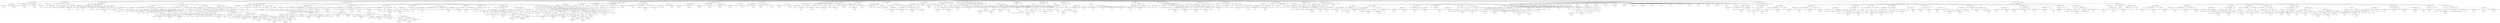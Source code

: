 digraph {

"Prog_80397"->"<
>80398";
"Prog_80397"->"<
>80399";
"Prog_80397"->"CallFunction_80400";
"CallFunction_80400"->"AssignmentOpetators_80401";
"AssignmentOpetators_80401"->"IDENTIFIERExpression_80402";
"IDENTIFIERExpression_80402"->"<x>80403";
"AssignmentOpetators_80401"->"<<->80404";
"AssignmentOpetators_80401"->"IDENTIFIERExpression_80405";
"IDENTIFIERExpression_80405"->"<structure>80406";
"CallFunction_80400"->"<(>80407";
"CallFunction_80400"->"IDENTIFIERExpression_80408";
"IDENTIFIERExpression_80408"->"<pi>80409";
"CallFunction_80400"->"<,>80410";
"CallFunction_80400"->"AssignmentOpetators_80411";
"AssignmentOpetators_80411"->"IDENTIFIERExpression_80412";
"IDENTIFIERExpression_80412"->"<class>80413";
"AssignmentOpetators_80411"->"<=>80414";
"AssignmentOpetators_80411"->"STRINGExpression_80415";
"STRINGExpression_80415"->"<testit>80416";
"CallFunction_80400"->"<)>80417";
"Prog_80397"->"<
>80418";
"Prog_80397"->"CallFunction_80419";
"CallFunction_80419"->"AssignmentOpetators_80420";
"AssignmentOpetators_80420"->"IDENTIFIERExpression_80421";
"IDENTIFIERExpression_80421"->"<xx>80422";
"AssignmentOpetators_80420"->"<<->80423";
"AssignmentOpetators_80420"->"IDENTIFIERExpression_80424";
"IDENTIFIERExpression_80424"->"<structure>80425";
"CallFunction_80419"->"<(>80426";
"CallFunction_80419"->"STRINGExpression_80427";
"STRINGExpression_80427"->"<OK>80428";
"CallFunction_80419"->"<,>80429";
"CallFunction_80419"->"AssignmentOpetators_80430";
"AssignmentOpetators_80430"->"IDENTIFIERExpression_80431";
"IDENTIFIERExpression_80431"->"<class>80432";
"AssignmentOpetators_80430"->"<=>80433";
"AssignmentOpetators_80430"->"STRINGExpression_80434";
"STRINGExpression_80434"->"<testOK>80435";
"CallFunction_80419"->"<)>80436";
"Prog_80397"->"<
>80437";
"Prog_80397"->"<
>80438";
"Prog_80397"->"For_80439";
"For_80439"->"<for>80440";
"For_80439"->"<(>80441";
"For_80439"->"<f>80442";
"For_80439"->"<in>80443";
"For_80439"->"CallFunction_80444";
"CallFunction_80444"->"IDENTIFIERExpression_80445";
"IDENTIFIERExpression_80445"->"<ls>80446";
"CallFunction_80444"->"<(>80447";
"CallFunction_80444"->"IDENTIFIERExpression_80448";
"IDENTIFIERExpression_80448"->"<.GenericArgsEnv>80449";
"CallFunction_80444"->"<,>80450";
"CallFunction_80444"->"AssignmentOpetators_80451";
"AssignmentOpetators_80451"->"IDENTIFIERExpression_80452";
"IDENTIFIERExpression_80452"->"<all.names>80453";
"AssignmentOpetators_80451"->"<=>80454";
"AssignmentOpetators_80451"->"TRUE_80455";
"TRUE_80455"->"<TRUE>80456";
"CallFunction_80444"->"<)>80457";
"For_80439"->"<)>80458";
"For_80439"->"Compound_80459";
"Compound_80459"->"<{>80460";
"Compound_80459"->"CallFunction_80461";
"CallFunction_80461"->"IDENTIFIERExpression_80462";
"IDENTIFIERExpression_80462"->"<cat>80463";
"CallFunction_80461"->"<(>80464";
"CallFunction_80461"->"STRINGExpression_80465";
"STRINGExpression_80465"->"<testing S3 generic '>80466";
"CallFunction_80461"->"<,>80467";
"CallFunction_80461"->"IDENTIFIERExpression_80468";
"IDENTIFIERExpression_80468"->"<f>80469";
"CallFunction_80461"->"<,>80470";
"CallFunction_80461"->"STRINGExpression_80471";
"STRINGExpression_80471"->"<'\n>80472";
"CallFunction_80461"->"<,>80473";
"CallFunction_80461"->"AssignmentOpetators_80474";
"AssignmentOpetators_80474"->"IDENTIFIERExpression_80475";
"IDENTIFIERExpression_80475"->"<sep>80476";
"AssignmentOpetators_80474"->"<=>80477";
"AssignmentOpetators_80474"->"STRINGExpression_80478";
"STRINGExpression_80478"->"<>80479";
"CallFunction_80461"->"<)>80480";
"Compound_80459"->"<
>80481";
"Compound_80459"->"CallFunction_80482";
"CallFunction_80482"->"AssignmentOpetators_80483";
"AssignmentOpetators_80483"->"IDENTIFIERExpression_80484";
"IDENTIFIERExpression_80484"->"<method>80485";
"AssignmentOpetators_80483"->"<<->80486";
"AssignmentOpetators_80483"->"IDENTIFIERExpression_80487";
"IDENTIFIERExpression_80487"->"<paste>80488";
"CallFunction_80482"->"<(>80489";
"CallFunction_80482"->"IDENTIFIERExpression_80490";
"IDENTIFIERExpression_80490"->"<f>80491";
"CallFunction_80482"->"<,>80492";
"CallFunction_80482"->"STRINGExpression_80493";
"STRINGExpression_80493"->"<testit>80494";
"CallFunction_80482"->"<,>80495";
"CallFunction_80482"->"AssignmentOpetators_80496";
"AssignmentOpetators_80496"->"IDENTIFIERExpression_80497";
"IDENTIFIERExpression_80497"->"<sep>80498";
"AssignmentOpetators_80496"->"<=>80499";
"AssignmentOpetators_80496"->"STRINGExpression_80500";
"STRINGExpression_80500"->"<.>80501";
"CallFunction_80482"->"<)>80502";
"Compound_80459"->"<
>80503";
"Compound_80459"->"IfElseStatement_80504";
"IfElseStatement_80504"->"<if>80505";
"IfElseStatement_80504"->"<(>80506";
"IfElseStatement_80504"->"WrappedWithPercent_80507";
"WrappedWithPercent_80507"->"IDENTIFIERExpression_80508";
"IDENTIFIERExpression_80508"->"<f>80509";
"WrappedWithPercent_80507"->"<%in%>80510";
"WrappedWithPercent_80507"->"STRINGExpression_80511";
"STRINGExpression_80511"->"<seq.int>80512";
"IfElseStatement_80504"->"<)>80513";
"IfElseStatement_80504"->"Compound_80514";
"Compound_80514"->"<{>80515";
"Compound_80514"->"CallFunction_80516";
"CallFunction_80516"->"IDENTIFIERExpression_80517";
"IDENTIFIERExpression_80517"->"<assign>80518";
"CallFunction_80516"->"<(>80519";
"CallFunction_80516"->"STRINGExpression_80520";
"STRINGExpression_80520"->"<seq.testit>80521";
"CallFunction_80516"->"<,>80522";
"CallFunction_80516"->"DefineFunction_80523";
"DefineFunction_80523"->"<function>80524";
"DefineFunction_80523"->"<(>80525";
"DefineFunction_80523"->"<...>80526";
"DefineFunction_80523"->"<)>80527";
"DefineFunction_80523"->"IDENTIFIERExpression_80528";
"IDENTIFIERExpression_80528"->"<xx>80529";
"CallFunction_80516"->"<,>80530";
"CallFunction_80516"->"IDENTIFIERExpression_80531";
"IDENTIFIERExpression_80531"->"<.GlobalEnv>80532";
"CallFunction_80516"->"<)>80533";
"Compound_80514"->"<
>80534";
"Compound_80514"->"CallFunction_80535";
"CallFunction_80535"->"AssignmentOpetators_80536";
"AssignmentOpetators_80536"->"IDENTIFIERExpression_80537";
"IDENTIFIERExpression_80537"->"<res>80538";
"AssignmentOpetators_80536"->"<<->80539";
"AssignmentOpetators_80536"->"IDENTIFIERExpression_80540";
"IDENTIFIERExpression_80540"->"<seq.int>80541";
"CallFunction_80535"->"<(>80542";
"CallFunction_80535"->"IDENTIFIERExpression_80543";
"IDENTIFIERExpression_80543"->"<x>80544";
"CallFunction_80535"->"<,>80545";
"CallFunction_80535"->"IDENTIFIERExpression_80546";
"IDENTIFIERExpression_80546"->"<x>80547";
"CallFunction_80535"->"<)>80548";
"Compound_80514"->"<
>80549";
"Compound_80514"->"<}>80550";
"IfElseStatement_80504"->"<else>80551";
"IfElseStatement_80504"->"Compound_80552";
"Compound_80552"->"<{>80553";
"Compound_80552"->"IfElseStatement_80554";
"IfElseStatement_80554"->"<if>80555";
"IfElseStatement_80554"->"<(>80556";
"IfElseStatement_80554"->"Comparisons_80557";
"Comparisons_80557"->"CallFunction_80558";
"CallFunction_80558"->"IDENTIFIERExpression_80559";
"IDENTIFIERExpression_80559"->"<length>80560";
"CallFunction_80558"->"<(>80561";
"CallFunction_80558"->"CallFunction_80562";
"CallFunction_80562"->"IDENTIFIERExpression_80563";
"IDENTIFIERExpression_80563"->"<grep>80564";
"CallFunction_80562"->"<(>80565";
"CallFunction_80562"->"STRINGExpression_80566";
"STRINGExpression_80566"->"<<-$>80567";
"CallFunction_80562"->"<,>80568";
"CallFunction_80562"->"IDENTIFIERExpression_80569";
"IDENTIFIERExpression_80569"->"<f>80570";
"CallFunction_80562"->"<)>80571";
"CallFunction_80558"->"<)>80572";
"Comparisons_80557"->"<>>80573";
"Comparisons_80557"->"INTExpression_80574";
"INTExpression_80574"->"<0>80575";
"IfElseStatement_80554"->"<)>80576";
"IfElseStatement_80554"->"Compound_80577";
"Compound_80577"->"<{>80578";
"Compound_80577"->"CallFunction_80579";
"CallFunction_80579"->"IDENTIFIERExpression_80580";
"IDENTIFIERExpression_80580"->"<assign>80581";
"CallFunction_80579"->"<(>80582";
"CallFunction_80579"->"IDENTIFIERExpression_80583";
"IDENTIFIERExpression_80583"->"<method>80584";
"CallFunction_80579"->"<,>80585";
"CallFunction_80579"->"DefineFunction_80586";
"DefineFunction_80586"->"<function>80587";
"DefineFunction_80586"->"<(>80588";
"DefineFunction_80586"->"<x>80589";
"DefineFunction_80586"->"<,>80590";
"DefineFunction_80586"->"<value>80591";
"DefineFunction_80586"->"<)>80592";
"DefineFunction_80586"->"IDENTIFIERExpression_80593";
"IDENTIFIERExpression_80593"->"<xx>80594";
"CallFunction_80579"->"<,>80595";
"CallFunction_80579"->"IDENTIFIERExpression_80596";
"IDENTIFIERExpression_80596"->"<.GlobalEnv>80597";
"CallFunction_80579"->"<)>80598";
"Compound_80577"->"<
>80599";
"Compound_80577"->"AssignmentOpetators_80600";
"AssignmentOpetators_80600"->"IDENTIFIERExpression_80601";
"IDENTIFIERExpression_80601"->"<y>80602";
"AssignmentOpetators_80600"->"<<->80603";
"AssignmentOpetators_80600"->"IDENTIFIERExpression_80604";
"IDENTIFIERExpression_80604"->"<x>80605";
"Compound_80577"->"<
>80606";
"Compound_80577"->"CallFunction_80607";
"CallFunction_80607"->"AssignmentOpetators_80608";
"AssignmentOpetators_80608"->"IDENTIFIERExpression_80609";
"IDENTIFIERExpression_80609"->"<res>80610";
"AssignmentOpetators_80608"->"<<->80611";
"AssignmentOpetators_80608"->"IDENTIFIERExpression_80612";
"IDENTIFIERExpression_80612"->"<eval>80613";
"CallFunction_80607"->"<(>80614";
"CallFunction_80607"->"CallFunction_80615";
"CallFunction_80615"->"IDENTIFIERExpression_80616";
"IDENTIFIERExpression_80616"->"<substitute>80617";
"CallFunction_80615"->"<(>80618";
"CallFunction_80615"->"CallFunction_80619";
"CallFunction_80619"->"IDENTIFIERExpression_80620";
"IDENTIFIERExpression_80620"->"<ff>80621";
"CallFunction_80619"->"<(>80622";
"CallFunction_80619"->"IDENTIFIERExpression_80623";
"IDENTIFIERExpression_80623"->"<y>80624";
"CallFunction_80619"->"<,>80625";
"CallFunction_80619"->"AssignmentOpetators_80626";
"AssignmentOpetators_80626"->"IDENTIFIERExpression_80627";
"IDENTIFIERExpression_80627"->"<value>80628";
"AssignmentOpetators_80626"->"<=>80629";
"AssignmentOpetators_80626"->"IDENTIFIERExpression_80630";
"IDENTIFIERExpression_80630"->"<pi>80631";
"CallFunction_80619"->"<)>80632";
"CallFunction_80615"->"<,>80633";
"CallFunction_80615"->"CallFunction_80634";
"CallFunction_80634"->"IDENTIFIERExpression_80635";
"IDENTIFIERExpression_80635"->"<list>80636";
"CallFunction_80634"->"<(>80637";
"CallFunction_80634"->"CallFunction_80638";
"CallFunction_80638"->"AssignmentOpetators_80639";
"AssignmentOpetators_80639"->"IDENTIFIERExpression_80640";
"IDENTIFIERExpression_80640"->"<ff>80641";
"AssignmentOpetators_80639"->"<=>80642";
"AssignmentOpetators_80639"->"IDENTIFIERExpression_80643";
"IDENTIFIERExpression_80643"->"<as.name>80644";
"CallFunction_80638"->"<(>80645";
"CallFunction_80638"->"IDENTIFIERExpression_80646";
"IDENTIFIERExpression_80646"->"<f>80647";
"CallFunction_80638"->"<)>80648";
"CallFunction_80634"->"<)>80649";
"CallFunction_80615"->"<)>80650";
"CallFunction_80607"->"<)>80651";
"Compound_80577"->"<
>80652";
"Compound_80577"->"<}>80653";
"IfElseStatement_80554"->"<else>80654";
"IfElseStatement_80554"->"Compound_80655";
"Compound_80655"->"<{>80656";
"Compound_80655"->"CallFunction_80657";
"CallFunction_80657"->"AssignmentOpetators_80658";
"AssignmentOpetators_80658"->"IDENTIFIERExpression_80659";
"IDENTIFIERExpression_80659"->"<ff>80660";
"AssignmentOpetators_80658"->"<<->80661";
"AssignmentOpetators_80658"->"IDENTIFIERExpression_80662";
"IDENTIFIERExpression_80662"->"<get>80663";
"CallFunction_80657"->"<(>80664";
"CallFunction_80657"->"IDENTIFIERExpression_80665";
"IDENTIFIERExpression_80665"->"<f>80666";
"CallFunction_80657"->"<,>80667";
"CallFunction_80657"->"IDENTIFIERExpression_80668";
"IDENTIFIERExpression_80668"->"<.GenericArgsEnv>80669";
"CallFunction_80657"->"<)>80670";
"Compound_80655"->"<
>80671";
"Compound_80655"->"AssignmentOpetators_80672";
"AssignmentOpetators_80672"->"CallFunction_80673";
"CallFunction_80673"->"IDENTIFIERExpression_80674";
"IDENTIFIERExpression_80674"->"<body>80675";
"CallFunction_80673"->"<(>80676";
"CallFunction_80673"->"IDENTIFIERExpression_80677";
"IDENTIFIERExpression_80677"->"<ff>80678";
"CallFunction_80673"->"<)>80679";
"AssignmentOpetators_80672"->"<<->80680";
"AssignmentOpetators_80672"->"IDENTIFIERExpression_80681";
"IDENTIFIERExpression_80681"->"<xx>80682";
"Compound_80655"->"<
>80683";
"Compound_80655"->"CallFunction_80684";
"CallFunction_80684"->"IDENTIFIERExpression_80685";
"IDENTIFIERExpression_80685"->"<assign>80686";
"CallFunction_80684"->"<(>80687";
"CallFunction_80684"->"IDENTIFIERExpression_80688";
"IDENTIFIERExpression_80688"->"<method>80689";
"CallFunction_80684"->"<,>80690";
"CallFunction_80684"->"IDENTIFIERExpression_80691";
"IDENTIFIERExpression_80691"->"<ff>80692";
"CallFunction_80684"->"<,>80693";
"CallFunction_80684"->"IDENTIFIERExpression_80694";
"IDENTIFIERExpression_80694"->"<.GlobalEnv>80695";
"CallFunction_80684"->"<)>80696";
"Compound_80655"->"<
>80697";
"Compound_80655"->"CallFunction_80698";
"CallFunction_80698"->"AssignmentOpetators_80699";
"AssignmentOpetators_80699"->"IDENTIFIERExpression_80700";
"IDENTIFIERExpression_80700"->"<res>80701";
"AssignmentOpetators_80699"->"<<->80702";
"AssignmentOpetators_80699"->"IDENTIFIERExpression_80703";
"IDENTIFIERExpression_80703"->"<eval>80704";
"CallFunction_80698"->"<(>80705";
"CallFunction_80698"->"CallFunction_80706";
"CallFunction_80706"->"IDENTIFIERExpression_80707";
"IDENTIFIERExpression_80707"->"<substitute>80708";
"CallFunction_80706"->"<(>80709";
"CallFunction_80706"->"CallFunction_80710";
"CallFunction_80710"->"IDENTIFIERExpression_80711";
"IDENTIFIERExpression_80711"->"<ff>80712";
"CallFunction_80710"->"<(>80713";
"CallFunction_80710"->"IDENTIFIERExpression_80714";
"IDENTIFIERExpression_80714"->"<x>80715";
"CallFunction_80710"->"<)>80716";
"CallFunction_80706"->"<,>80717";
"CallFunction_80706"->"CallFunction_80718";
"CallFunction_80718"->"IDENTIFIERExpression_80719";
"IDENTIFIERExpression_80719"->"<list>80720";
"CallFunction_80718"->"<(>80721";
"CallFunction_80718"->"CallFunction_80722";
"CallFunction_80722"->"AssignmentOpetators_80723";
"AssignmentOpetators_80723"->"IDENTIFIERExpression_80724";
"IDENTIFIERExpression_80724"->"<ff>80725";
"AssignmentOpetators_80723"->"<=>80726";
"AssignmentOpetators_80723"->"IDENTIFIERExpression_80727";
"IDENTIFIERExpression_80727"->"<as.name>80728";
"CallFunction_80722"->"<(>80729";
"CallFunction_80722"->"IDENTIFIERExpression_80730";
"IDENTIFIERExpression_80730"->"<f>80731";
"CallFunction_80722"->"<)>80732";
"CallFunction_80718"->"<)>80733";
"CallFunction_80706"->"<)>80734";
"CallFunction_80698"->"<)>80735";
"Compound_80655"->"<
>80736";
"Compound_80655"->"<}>80737";
"Compound_80552"->"<
>80738";
"Compound_80552"->"<}>80739";
"Compound_80459"->"<
>80740";
"Compound_80459"->"CallFunction_80741";
"CallFunction_80741"->"IDENTIFIERExpression_80742";
"IDENTIFIERExpression_80742"->"<stopifnot>80743";
"CallFunction_80741"->"<(>80744";
"CallFunction_80741"->"Comparisons_80745";
"Comparisons_80745"->"IDENTIFIERExpression_80746";
"IDENTIFIERExpression_80746"->"<res>80747";
"Comparisons_80745"->"<==>80748";
"Comparisons_80745"->"IDENTIFIERExpression_80749";
"IDENTIFIERExpression_80749"->"<xx>80750";
"CallFunction_80741"->"<)>80751";
"Compound_80459"->"<
>80752";
"Compound_80459"->"CallFunction_80753";
"CallFunction_80753"->"IDENTIFIERExpression_80754";
"IDENTIFIERExpression_80754"->"<rm>80755";
"CallFunction_80753"->"<(>80756";
"CallFunction_80753"->"IDENTIFIERExpression_80757";
"IDENTIFIERExpression_80757"->"<method>80758";
"CallFunction_80753"->"<)>80759";
"Compound_80459"->"<
>80760";
"Compound_80459"->"<}>80761";
"Prog_80397"->"<
>80762";
"Prog_80397"->"<
>80763";
"Prog_80397"->"<
>80764";
"Prog_80397"->"For_80765";
"For_80765"->"<for>80766";
"For_80765"->"<(>80767";
"For_80765"->"<f>80768";
"For_80765"->"<in>80769";
"For_80765"->"CallFunction_80770";
"CallFunction_80770"->"IDENTIFIERExpression_80771";
"IDENTIFIERExpression_80771"->"<ls>80772";
"CallFunction_80770"->"<(>80773";
"CallFunction_80770"->"IDENTIFIERExpression_80774";
"IDENTIFIERExpression_80774"->"<.ArgsEnv>80775";
"CallFunction_80770"->"<,>80776";
"CallFunction_80770"->"AssignmentOpetators_80777";
"AssignmentOpetators_80777"->"IDENTIFIERExpression_80778";
"IDENTIFIERExpression_80778"->"<all.names>80779";
"AssignmentOpetators_80777"->"<=>80780";
"AssignmentOpetators_80777"->"TRUE_80781";
"TRUE_80781"->"<TRUE>80782";
"CallFunction_80770"->"<)>80783";
"For_80765"->"<)>80784";
"For_80765"->"Compound_80785";
"Compound_80785"->"<{>80786";
"Compound_80785"->"IfStatement_80787";
"IfStatement_80787"->"<if>80788";
"IfStatement_80787"->"<(>80789";
"IfStatement_80787"->"Comparisons_80790";
"Comparisons_80790"->"IDENTIFIERExpression_80791";
"IDENTIFIERExpression_80791"->"<f>80792";
"Comparisons_80790"->"<==>80793";
"Comparisons_80790"->"STRINGExpression_80794";
"STRINGExpression_80794"->"<browser>80795";
"IfStatement_80787"->"<)>80796";
"IfStatement_80787"->"NextStatement_80797";
"NextStatement_80797"->"<next>80798";
"Compound_80785"->"<
>80799";
"Compound_80785"->"CallFunction_80800";
"CallFunction_80800"->"IDENTIFIERExpression_80801";
"IDENTIFIERExpression_80801"->"<cat>80802";
"CallFunction_80800"->"<(>80803";
"CallFunction_80800"->"STRINGExpression_80804";
"STRINGExpression_80804"->"<testing non-generic '>80805";
"CallFunction_80800"->"<,>80806";
"CallFunction_80800"->"IDENTIFIERExpression_80807";
"IDENTIFIERExpression_80807"->"<f>80808";
"CallFunction_80800"->"<,>80809";
"CallFunction_80800"->"STRINGExpression_80810";
"STRINGExpression_80810"->"<'\n>80811";
"CallFunction_80800"->"<,>80812";
"CallFunction_80800"->"AssignmentOpetators_80813";
"AssignmentOpetators_80813"->"IDENTIFIERExpression_80814";
"IDENTIFIERExpression_80814"->"<sep>80815";
"AssignmentOpetators_80813"->"<=>80816";
"AssignmentOpetators_80813"->"STRINGExpression_80817";
"STRINGExpression_80817"->"<>80818";
"CallFunction_80800"->"<)>80819";
"Compound_80785"->"<
>80820";
"Compound_80785"->"CallFunction_80821";
"CallFunction_80821"->"AssignmentOpetators_80822";
"AssignmentOpetators_80822"->"IDENTIFIERExpression_80823";
"IDENTIFIERExpression_80823"->"<method>80824";
"AssignmentOpetators_80822"->"<<->80825";
"AssignmentOpetators_80822"->"IDENTIFIERExpression_80826";
"IDENTIFIERExpression_80826"->"<paste>80827";
"CallFunction_80821"->"<(>80828";
"CallFunction_80821"->"IDENTIFIERExpression_80829";
"IDENTIFIERExpression_80829"->"<f>80830";
"CallFunction_80821"->"<,>80831";
"CallFunction_80821"->"STRINGExpression_80832";
"STRINGExpression_80832"->"<testit>80833";
"CallFunction_80821"->"<,>80834";
"CallFunction_80821"->"AssignmentOpetators_80835";
"AssignmentOpetators_80835"->"IDENTIFIERExpression_80836";
"IDENTIFIERExpression_80836"->"<sep>80837";
"AssignmentOpetators_80835"->"<=>80838";
"AssignmentOpetators_80835"->"STRINGExpression_80839";
"STRINGExpression_80839"->"<.>80840";
"CallFunction_80821"->"<)>80841";
"Compound_80785"->"<
>80842";
"Compound_80785"->"CallFunction_80843";
"CallFunction_80843"->"AssignmentOpetators_80844";
"AssignmentOpetators_80844"->"IDENTIFIERExpression_80845";
"IDENTIFIERExpression_80845"->"<fx>80846";
"AssignmentOpetators_80844"->"<<->80847";
"AssignmentOpetators_80844"->"IDENTIFIERExpression_80848";
"IDENTIFIERExpression_80848"->"<get>80849";
"CallFunction_80843"->"<(>80850";
"CallFunction_80843"->"IDENTIFIERExpression_80851";
"IDENTIFIERExpression_80851"->"<f>80852";
"CallFunction_80843"->"<,>80853";
"CallFunction_80843"->"AssignmentOpetators_80854";
"AssignmentOpetators_80854"->"IDENTIFIERExpression_80855";
"IDENTIFIERExpression_80855"->"<envir>80856";
"AssignmentOpetators_80854"->"<=>80857";
"AssignmentOpetators_80854"->"IDENTIFIERExpression_80858";
"IDENTIFIERExpression_80858"->"<.ArgsEnv>80859";
"CallFunction_80843"->"<)>80860";
"Compound_80785"->"<
>80861";
"Compound_80785"->"CallFunction_80862";
"CallFunction_80862"->"AssignmentOpetators_80863";
"AssignmentOpetators_80863"->"CallFunction_80864";
"CallFunction_80864"->"IDENTIFIERExpression_80865";
"IDENTIFIERExpression_80865"->"<body>80866";
"CallFunction_80864"->"<(>80867";
"CallFunction_80864"->"IDENTIFIERExpression_80868";
"IDENTIFIERExpression_80868"->"<fx>80869";
"CallFunction_80864"->"<)>80870";
"AssignmentOpetators_80863"->"<<->80871";
"AssignmentOpetators_80863"->"IDENTIFIERExpression_80872";
"IDENTIFIERExpression_80872"->"<quote>80873";
"CallFunction_80862"->"<(>80874";
"CallFunction_80862"->"CallFunction_80875";
"CallFunction_80875"->"IDENTIFIERExpression_80876";
"IDENTIFIERExpression_80876"->"<return>80877";
"CallFunction_80875"->"<(>80878";
"CallFunction_80875"->"INTExpression_80879";
"INTExpression_80879"->"<42>80880";
"CallFunction_80875"->"<)>80881";
"CallFunction_80862"->"<)>80882";
"Compound_80785"->"<
>80883";
"Compound_80785"->"CallFunction_80884";
"CallFunction_80884"->"IDENTIFIERExpression_80885";
"IDENTIFIERExpression_80885"->"<assign>80886";
"CallFunction_80884"->"<(>80887";
"CallFunction_80884"->"IDENTIFIERExpression_80888";
"IDENTIFIERExpression_80888"->"<method>80889";
"CallFunction_80884"->"<,>80890";
"CallFunction_80884"->"IDENTIFIERExpression_80891";
"IDENTIFIERExpression_80891"->"<fx>80892";
"CallFunction_80884"->"<,>80893";
"CallFunction_80884"->"IDENTIFIERExpression_80894";
"IDENTIFIERExpression_80894"->"<.GlobalEnv>80895";
"CallFunction_80884"->"<)>80896";
"Compound_80785"->"<
>80897";
"Compound_80785"->"CallFunction_80898";
"CallFunction_80898"->"AssignmentOpetators_80899";
"AssignmentOpetators_80899"->"IDENTIFIERExpression_80900";
"IDENTIFIERExpression_80900"->"<na>80901";
"AssignmentOpetators_80899"->"<<->80902";
"AssignmentOpetators_80899"->"IDENTIFIERExpression_80903";
"IDENTIFIERExpression_80903"->"<length>80904";
"CallFunction_80898"->"<(>80905";
"CallFunction_80898"->"CallFunction_80906";
"CallFunction_80906"->"IDENTIFIERExpression_80907";
"IDENTIFIERExpression_80907"->"<formals>80908";
"CallFunction_80906"->"<(>80909";
"CallFunction_80906"->"IDENTIFIERExpression_80910";
"IDENTIFIERExpression_80910"->"<fx>80911";
"CallFunction_80906"->"<)>80912";
"CallFunction_80898"->"<)>80913";
"Compound_80785"->"<
>80914";
"Compound_80785"->"AssignmentOpetators_80915";
"AssignmentOpetators_80915"->"IDENTIFIERExpression_80916";
"IDENTIFIERExpression_80916"->"<res>80917";
"AssignmentOpetators_80915"->"<<->80918";
"AssignmentOpetators_80915"->"NULL_80919";
"NULL_80919"->"<NULL>80920";
"Compound_80785"->"<
>80921";
"Compound_80785"->"IfElseStatement_80922";
"IfElseStatement_80922"->"<if>80923";
"IfElseStatement_80922"->"<(>80924";
"IfElseStatement_80922"->"Comparisons_80925";
"Comparisons_80925"->"IDENTIFIERExpression_80926";
"IDENTIFIERExpression_80926"->"<na>80927";
"Comparisons_80925"->"<==>80928";
"Comparisons_80925"->"INTExpression_80929";
"INTExpression_80929"->"<1>80930";
"IfElseStatement_80922"->"<)>80931";
"IfElseStatement_80922"->"CallFunction_80932";
"CallFunction_80932"->"AssignmentOpetators_80933";
"AssignmentOpetators_80933"->"IDENTIFIERExpression_80934";
"IDENTIFIERExpression_80934"->"<res>80935";
"AssignmentOpetators_80933"->"<<->80936";
"AssignmentOpetators_80933"->"IDENTIFIERExpression_80937";
"IDENTIFIERExpression_80937"->"<try>80938";
"CallFunction_80932"->"<(>80939";
"CallFunction_80932"->"CallFunction_80940";
"CallFunction_80940"->"IDENTIFIERExpression_80941";
"IDENTIFIERExpression_80941"->"<eval>80942";
"CallFunction_80940"->"<(>80943";
"CallFunction_80940"->"CallFunction_80944";
"CallFunction_80944"->"IDENTIFIERExpression_80945";
"IDENTIFIERExpression_80945"->"<substitute>80946";
"CallFunction_80944"->"<(>80947";
"CallFunction_80944"->"CallFunction_80948";
"CallFunction_80948"->"IDENTIFIERExpression_80949";
"IDENTIFIERExpression_80949"->"<ff>80950";
"CallFunction_80948"->"<(>80951";
"CallFunction_80948"->"IDENTIFIERExpression_80952";
"IDENTIFIERExpression_80952"->"<x>80953";
"CallFunction_80948"->"<)>80954";
"CallFunction_80944"->"<,>80955";
"CallFunction_80944"->"CallFunction_80956";
"CallFunction_80956"->"IDENTIFIERExpression_80957";
"IDENTIFIERExpression_80957"->"<list>80958";
"CallFunction_80956"->"<(>80959";
"CallFunction_80956"->"CallFunction_80960";
"CallFunction_80960"->"AssignmentOpetators_80961";
"AssignmentOpetators_80961"->"IDENTIFIERExpression_80962";
"IDENTIFIERExpression_80962"->"<ff>80963";
"AssignmentOpetators_80961"->"<=>80964";
"AssignmentOpetators_80961"->"IDENTIFIERExpression_80965";
"IDENTIFIERExpression_80965"->"<as.name>80966";
"CallFunction_80960"->"<(>80967";
"CallFunction_80960"->"IDENTIFIERExpression_80968";
"IDENTIFIERExpression_80968"->"<f>80969";
"CallFunction_80960"->"<)>80970";
"CallFunction_80956"->"<)>80971";
"CallFunction_80944"->"<)>80972";
"CallFunction_80940"->"<)>80973";
"CallFunction_80932"->"<,>80974";
"CallFunction_80932"->"AssignmentOpetators_80975";
"AssignmentOpetators_80975"->"IDENTIFIERExpression_80976";
"IDENTIFIERExpression_80976"->"<silent>80977";
"AssignmentOpetators_80975"->"<=>80978";
"AssignmentOpetators_80975"->"TRUE_80979";
"TRUE_80979"->"<TRUE>80980";
"CallFunction_80932"->"<)>80981";
"IfElseStatement_80922"->"<else>80982";
"IfElseStatement_80922"->"IfStatement_80983";
"IfStatement_80983"->"<if>80984";
"IfStatement_80983"->"<(>80985";
"IfStatement_80983"->"Comparisons_80986";
"Comparisons_80986"->"IDENTIFIERExpression_80987";
"IDENTIFIERExpression_80987"->"<na>80988";
"Comparisons_80986"->"<==>80989";
"Comparisons_80986"->"INTExpression_80990";
"INTExpression_80990"->"<2>80991";
"IfStatement_80983"->"<)>80992";
"IfStatement_80983"->"CallFunction_80993";
"CallFunction_80993"->"AssignmentOpetators_80994";
"AssignmentOpetators_80994"->"IDENTIFIERExpression_80995";
"IDENTIFIERExpression_80995"->"<res>80996";
"AssignmentOpetators_80994"->"<<->80997";
"AssignmentOpetators_80994"->"IDENTIFIERExpression_80998";
"IDENTIFIERExpression_80998"->"<try>80999";
"CallFunction_80993"->"<(>81000";
"CallFunction_80993"->"CallFunction_81001";
"CallFunction_81001"->"IDENTIFIERExpression_81002";
"IDENTIFIERExpression_81002"->"<eval>81003";
"CallFunction_81001"->"<(>81004";
"CallFunction_81001"->"CallFunction_81005";
"CallFunction_81005"->"IDENTIFIERExpression_81006";
"IDENTIFIERExpression_81006"->"<substitute>81007";
"CallFunction_81005"->"<(>81008";
"CallFunction_81005"->"CallFunction_81009";
"CallFunction_81009"->"IDENTIFIERExpression_81010";
"IDENTIFIERExpression_81010"->"<ff>81011";
"CallFunction_81009"->"<(>81012";
"CallFunction_81009"->"IDENTIFIERExpression_81013";
"IDENTIFIERExpression_81013"->"<x>81014";
"CallFunction_81009"->"<,>81015";
"CallFunction_81009"->"IDENTIFIERExpression_81016";
"IDENTIFIERExpression_81016"->"<x>81017";
"CallFunction_81009"->"<)>81018";
"CallFunction_81005"->"<,>81019";
"CallFunction_81005"->"CallFunction_81020";
"CallFunction_81020"->"IDENTIFIERExpression_81021";
"IDENTIFIERExpression_81021"->"<list>81022";
"CallFunction_81020"->"<(>81023";
"CallFunction_81020"->"CallFunction_81024";
"CallFunction_81024"->"AssignmentOpetators_81025";
"AssignmentOpetators_81025"->"IDENTIFIERExpression_81026";
"IDENTIFIERExpression_81026"->"<ff>81027";
"AssignmentOpetators_81025"->"<=>81028";
"AssignmentOpetators_81025"->"IDENTIFIERExpression_81029";
"IDENTIFIERExpression_81029"->"<as.name>81030";
"CallFunction_81024"->"<(>81031";
"CallFunction_81024"->"IDENTIFIERExpression_81032";
"IDENTIFIERExpression_81032"->"<f>81033";
"CallFunction_81024"->"<)>81034";
"CallFunction_81020"->"<)>81035";
"CallFunction_81005"->"<)>81036";
"CallFunction_81001"->"<)>81037";
"CallFunction_80993"->"<,>81038";
"CallFunction_80993"->"AssignmentOpetators_81039";
"AssignmentOpetators_81039"->"IDENTIFIERExpression_81040";
"IDENTIFIERExpression_81040"->"<silent>81041";
"AssignmentOpetators_81039"->"<=>81042";
"AssignmentOpetators_81039"->"TRUE_81043";
"TRUE_81043"->"<TRUE>81044";
"CallFunction_80993"->"<)>81045";
"Compound_80785"->"<
>81046";
"Compound_80785"->"IfStatement_81047";
"IfStatement_81047"->"<if>81048";
"IfStatement_81047"->"<(>81049";
"IfStatement_81047"->"CallFunction_81050";
"CallFunction_81050"->"AndBinary_81051";
"AndBinary_81051"->"CallFunction_81052";
"CallFunction_81052"->"NotUnary_81053";
"NotUnary_81053"->"<!>81054";
"NotUnary_81053"->"IDENTIFIERExpression_81055";
"IDENTIFIERExpression_81055"->"<inherits>81056";
"CallFunction_81052"->"<(>81057";
"CallFunction_81052"->"IDENTIFIERExpression_81058";
"IDENTIFIERExpression_81058"->"<res>81059";
"CallFunction_81052"->"<,>81060";
"CallFunction_81052"->"STRINGExpression_81061";
"STRINGExpression_81061"->"<try-error>81062";
"CallFunction_81052"->"<)>81063";
"AndBinary_81051"->"<&&>81064";
"AndBinary_81051"->"IDENTIFIERExpression_81065";
"IDENTIFIERExpression_81065"->"<identical>81066";
"CallFunction_81050"->"<(>81067";
"CallFunction_81050"->"IDENTIFIERExpression_81068";
"IDENTIFIERExpression_81068"->"<res>81069";
"CallFunction_81050"->"<,>81070";
"CallFunction_81050"->"INTExpression_81071";
"INTExpression_81071"->"<42>81072";
"CallFunction_81050"->"<)>81073";
"IfStatement_81047"->"<)>81074";
"IfStatement_81047"->"CallFunction_81075";
"CallFunction_81075"->"IDENTIFIERExpression_81076";
"IDENTIFIERExpression_81076"->"<stop>81077";
"CallFunction_81075"->"<(>81078";
"CallFunction_81075"->"STRINGExpression_81079";
"STRINGExpression_81079"->"<is generic>81080";
"CallFunction_81075"->"<)>81081";
"Compound_80785"->"<
>81082";
"Compound_80785"->"CallFunction_81083";
"CallFunction_81083"->"IDENTIFIERExpression_81084";
"IDENTIFIERExpression_81084"->"<rm>81085";
"CallFunction_81083"->"<(>81086";
"CallFunction_81083"->"IDENTIFIERExpression_81087";
"IDENTIFIERExpression_81087"->"<method>81088";
"CallFunction_81083"->"<)>81089";
"Compound_80785"->"<
>81090";
"Compound_80785"->"<}>81091";
"Prog_80397"->"<
>81092";
"Prog_80397"->"<
>81093";
"Prog_80397"->"<
>81094";
"Prog_80397"->"<
>81095";
"Prog_80397"->"<
>81096";
"Prog_80397"->"CallFunction_81097";
"CallFunction_81097"->"AssignmentOpetators_81098";
"AssignmentOpetators_81098"->"IDENTIFIERExpression_81099";
"IDENTIFIERExpression_81099"->"<ff>81100";
"AssignmentOpetators_81098"->"<<->81101";
"AssignmentOpetators_81098"->"IDENTIFIERExpression_81102";
"IDENTIFIERExpression_81102"->"<as.list>81103";
"CallFunction_81097"->"<(>81104";
"CallFunction_81097"->"CallFunction_81105";
"CallFunction_81105"->"IDENTIFIERExpression_81106";
"IDENTIFIERExpression_81106"->"<baseenv>81107";
"CallFunction_81105"->"<(>81108";
"CallFunction_81105"->"<)>81109";
"CallFunction_81097"->"<,>81110";
"CallFunction_81097"->"AssignmentOpetators_81111";
"AssignmentOpetators_81111"->"IDENTIFIERExpression_81112";
"IDENTIFIERExpression_81112"->"<all.names>81113";
"AssignmentOpetators_81111"->"<=>81114";
"AssignmentOpetators_81111"->"TRUE_81115";
"TRUE_81115"->"<TRUE>81116";
"CallFunction_81097"->"<)>81117";
"Prog_80397"->"<
>81118";
"Prog_80397"->"IndexingBasic_81119";
"IndexingBasic_81119"->"CallFunction_81120";
"CallFunction_81120"->"AssignmentOpetators_81121";
"AssignmentOpetators_81121"->"IDENTIFIERExpression_81122";
"IDENTIFIERExpression_81122"->"<ff>81123";
"AssignmentOpetators_81121"->"<<->81124";
"AssignmentOpetators_81121"->"IDENTIFIERExpression_81125";
"IDENTIFIERExpression_81125"->"<names>81126";
"CallFunction_81120"->"<(>81127";
"CallFunction_81120"->"IDENTIFIERExpression_81128";
"IDENTIFIERExpression_81128"->"<ff>81129";
"CallFunction_81120"->"<)>81130";
"IndexingBasic_81119"->"<[>81131";
"IndexingBasic_81119"->"CallFunction_81132";
"CallFunction_81132"->"IDENTIFIERExpression_81133";
"IDENTIFIERExpression_81133"->"<vapply>81134";
"CallFunction_81132"->"<(>81135";
"CallFunction_81132"->"IDENTIFIERExpression_81136";
"IDENTIFIERExpression_81136"->"<ff>81137";
"CallFunction_81132"->"<,>81138";
"CallFunction_81132"->"IDENTIFIERExpression_81139";
"IDENTIFIERExpression_81139"->"<is.primitive>81140";
"CallFunction_81132"->"<,>81141";
"CallFunction_81132"->"CallFunction_81142";
"CallFunction_81142"->"IDENTIFIERExpression_81143";
"IDENTIFIERExpression_81143"->"<logical>81144";
"CallFunction_81142"->"<(>81145";
"CallFunction_81142"->"INTExpression_81146";
"INTExpression_81146"->"<1L>81147";
"CallFunction_81142"->"<)>81148";
"CallFunction_81132"->"<)>81149";
"IndexingBasic_81119"->"<]>81150";
"Prog_80397"->"<
>81151";
"Prog_80397"->"<
>81152";
"Prog_80397"->"CallFunction_81153";
"CallFunction_81153"->"AssignmentOpetators_81154";
"AssignmentOpetators_81154"->"IDENTIFIERExpression_81155";
"IDENTIFIERExpression_81155"->"<known>81156";
"AssignmentOpetators_81154"->"<<->81157";
"AssignmentOpetators_81154"->"IDENTIFIERExpression_81158";
"IDENTIFIERExpression_81158"->"<c>81159";
"CallFunction_81153"->"<(>81160";
"CallFunction_81153"->"CallFunction_81161";
"CallFunction_81161"->"IDENTIFIERExpression_81162";
"IDENTIFIERExpression_81162"->"<names>81163";
"CallFunction_81161"->"<(>81164";
"CallFunction_81161"->"IDENTIFIERExpression_81165";
"IDENTIFIERExpression_81165"->"<.GenericArgsEnv>81166";
"CallFunction_81161"->"<)>81167";
"CallFunction_81153"->"<,>81168";
"CallFunction_81153"->"CallFunction_81169";
"CallFunction_81169"->"IDENTIFIERExpression_81170";
"IDENTIFIERExpression_81170"->"<names>81171";
"CallFunction_81169"->"<(>81172";
"CallFunction_81169"->"IDENTIFIERExpression_81173";
"IDENTIFIERExpression_81173"->"<.ArgsEnv>81174";
"CallFunction_81169"->"<)>81175";
"CallFunction_81153"->"<,>81176";
"CallFunction_81153"->"DoubleColonsOperator_81177";
"DoubleColonsOperator_81177"->"IDENTIFIERExpression_81178";
"IDENTIFIERExpression_81178"->"<tools>81179";
"DoubleColonsOperator_81177"->"<::>81180";
"DoubleColonsOperator_81177"->"IDENTIFIERExpression_81181";
"IDENTIFIERExpression_81181"->"<langElts>81182";
"CallFunction_81153"->"<)>81183";
"Prog_80397"->"<
>81184";
"Prog_80397"->"CallFunction_81185";
"CallFunction_81185"->"IDENTIFIERExpression_81186";
"IDENTIFIERExpression_81186"->"<stopifnot>81187";
"CallFunction_81185"->"<(>81188";
"CallFunction_81185"->"WrappedWithPercent_81189";
"WrappedWithPercent_81189"->"IDENTIFIERExpression_81190";
"IDENTIFIERExpression_81190"->"<ff>81191";
"WrappedWithPercent_81189"->"<%in%>81192";
"WrappedWithPercent_81189"->"IDENTIFIERExpression_81193";
"IDENTIFIERExpression_81193"->"<known>81194";
"CallFunction_81185"->"<,>81195";
"CallFunction_81185"->"WrappedWithPercent_81196";
"WrappedWithPercent_81196"->"IDENTIFIERExpression_81197";
"IDENTIFIERExpression_81197"->"<known>81198";
"WrappedWithPercent_81196"->"<%in%>81199";
"WrappedWithPercent_81196"->"IDENTIFIERExpression_81200";
"IDENTIFIERExpression_81200"->"<ff>81201";
"CallFunction_81185"->"<)>81202";
"Prog_80397"->"<
>81203";
"Prog_80397"->"<
>81204";
"Prog_80397"->"<
>81205";
"Prog_80397"->"<
>81206";
"Prog_80397"->"CallFunction_81207";
"CallFunction_81207"->"AssignmentOpetators_81208";
"AssignmentOpetators_81208"->"IDENTIFIERExpression_81209";
"IDENTIFIERExpression_81209"->"<ff4>81210";
"AssignmentOpetators_81208"->"<<->81211";
"AssignmentOpetators_81208"->"IDENTIFIERExpression_81212";
"IDENTIFIERExpression_81212"->"<names>81213";
"CallFunction_81207"->"<(>81214";
"CallFunction_81207"->"AssignmentOpetators_81215";
"AssignmentOpetators_81215"->"IDENTIFIERExpression_81216";
"IDENTIFIERExpression_81216"->"<meth.FList>81217";
"AssignmentOpetators_81215"->"<<->81218";
"AssignmentOpetators_81215"->"DoubleColonsOperator_81219";
"DoubleColonsOperator_81219"->"IDENTIFIERExpression_81220";
"IDENTIFIERExpression_81220"->"<methods>81221";
"DoubleColonsOperator_81219"->"<:::>81222";
"DoubleColonsOperator_81219"->"IDENTIFIERExpression_81223";
"IDENTIFIERExpression_81223"->"<.BasicFunsList>81224";
"CallFunction_81207"->"<)>81225";
"Prog_80397"->"<
>81226";
"Prog_80397"->"<
>81227";
"Prog_80397"->"CallFunction_81228";
"CallFunction_81228"->"AssignmentOpetators_81229";
"AssignmentOpetators_81229"->"IDENTIFIERExpression_81230";
"IDENTIFIERExpression_81230"->"<S4generic>81231";
"AssignmentOpetators_81229"->"<<->81232";
"AssignmentOpetators_81229"->"WrappedWithPercent_81233";
"WrappedWithPercent_81233"->"IDENTIFIERExpression_81234";
"IDENTIFIERExpression_81234"->"<ff>81235";
"WrappedWithPercent_81233"->"<%in%>81236";
"WrappedWithPercent_81233"->"IDENTIFIERExpression_81237";
"IDENTIFIERExpression_81237"->"<c>81238";
"CallFunction_81228"->"<(>81239";
"CallFunction_81228"->"IDENTIFIERExpression_81240";
"IDENTIFIERExpression_81240"->"<ff4>81241";
"CallFunction_81228"->"<,>81242";
"CallFunction_81228"->"STRINGExpression_81243";
"STRINGExpression_81243"->"<as.double>81244";
"CallFunction_81228"->"<)>81245";
"Prog_80397"->"<
>81246";
"Prog_80397"->"AssignmentOpetators_81247";
"AssignmentOpetators_81247"->"IDENTIFIERExpression_81248";
"IDENTIFIERExpression_81248"->"<notS4>81249";
"AssignmentOpetators_81247"->"<<->81250";
"AssignmentOpetators_81247"->"IndexingBasic_81251";
"IndexingBasic_81251"->"IDENTIFIERExpression_81252";
"IDENTIFIERExpression_81252"->"<ff>81253";
"IndexingBasic_81251"->"<[>81254";
"IndexingBasic_81251"->"NotUnary_81255";
"NotUnary_81255"->"<!>81256";
"NotUnary_81255"->"IDENTIFIERExpression_81257";
"IDENTIFIERExpression_81257"->"<S4generic>81258";
"IndexingBasic_81251"->"<]>81259";
"Prog_80397"->"<
>81260";
"Prog_80397"->"IfStatement_81261";
"IfStatement_81261"->"<if>81262";
"IfStatement_81261"->"<(>81263";
"IfStatement_81261"->"CallFunction_81264";
"CallFunction_81264"->"IDENTIFIERExpression_81265";
"IDENTIFIERExpression_81265"->"<length>81266";
"CallFunction_81264"->"<(>81267";
"CallFunction_81264"->"IDENTIFIERExpression_81268";
"IDENTIFIERExpression_81268"->"<notS4>81269";
"CallFunction_81264"->"<)>81270";
"IfStatement_81261"->"<)>81271";
"IfStatement_81261"->"CallFunction_81272";
"CallFunction_81272"->"IDENTIFIERExpression_81273";
"IDENTIFIERExpression_81273"->"<cat>81274";
"CallFunction_81272"->"<(>81275";
"CallFunction_81272"->"STRINGExpression_81276";
"STRINGExpression_81276"->"<primitives not covered in methods:::.BasicFunsList:>81277";
"CallFunction_81272"->"<,>81278";
"CallFunction_81272"->"CallFunction_81279";
"CallFunction_81279"->"IDENTIFIERExpression_81280";
"IDENTIFIERExpression_81280"->"<paste>81281";
"CallFunction_81279"->"<(>81282";
"CallFunction_81279"->"CallFunction_81283";
"CallFunction_81283"->"IDENTIFIERExpression_81284";
"IDENTIFIERExpression_81284"->"<sQuote>81285";
"CallFunction_81283"->"<(>81286";
"CallFunction_81283"->"IDENTIFIERExpression_81287";
"IDENTIFIERExpression_81287"->"<notS4>81288";
"CallFunction_81283"->"<)>81289";
"CallFunction_81279"->"<,>81290";
"CallFunction_81279"->"AssignmentOpetators_81291";
"AssignmentOpetators_81291"->"IDENTIFIERExpression_81292";
"IDENTIFIERExpression_81292"->"<collapse>81293";
"AssignmentOpetators_81291"->"<=>81294";
"AssignmentOpetators_81291"->"STRINGExpression_81295";
"STRINGExpression_81295"->"<, >81296";
"CallFunction_81279"->"<)>81297";
"CallFunction_81272"->"<,>81298";
"CallFunction_81272"->"STRINGExpression_81299";
"STRINGExpression_81299"->"<\n>81300";
"CallFunction_81272"->"<)>81301";
"Prog_80397"->"<
>81302";
"Prog_80397"->"CallFunction_81303";
"CallFunction_81303"->"IDENTIFIERExpression_81304";
"IDENTIFIERExpression_81304"->"<stopifnot>81305";
"CallFunction_81303"->"<(>81306";
"CallFunction_81303"->"IDENTIFIERExpression_81307";
"IDENTIFIERExpression_81307"->"<S4generic>81308";
"CallFunction_81303"->"<)>81309";
"Prog_80397"->"<
>81310";
"Prog_80397"->"<
>81311";
"Prog_80397"->"<
>81312";
"Prog_80397"->"CallFunction_81313";
"CallFunction_81313"->"AssignmentOpetators_81314";
"AssignmentOpetators_81314"->"IDENTIFIERExpression_81315";
"IDENTIFIERExpression_81315"->"<extraS4>81316";
"AssignmentOpetators_81314"->"<<->81317";
"AssignmentOpetators_81314"->"IDENTIFIERExpression_81318";
"IDENTIFIERExpression_81318"->"<c>81319";
"CallFunction_81313"->"<(>81320";
"CallFunction_81313"->"STRINGExpression_81321";
"STRINGExpression_81321"->"<'unlist'>81322";
"CallFunction_81313"->"<,>81323";
"CallFunction_81313"->"STRINGExpression_81324";
"STRINGExpression_81324"->"<'as.vector'>81325";
"CallFunction_81313"->"<)>81326";
"Prog_80397"->"<
>81327";
"Prog_80397"->"IndexingBasic_81328";
"IndexingBasic_81328"->"IDENTIFIERExpression_81329";
"IDENTIFIERExpression_81329"->"<ff4>81330";
"IndexingBasic_81328"->"<[>81331";
"IndexingBasic_81328"->"CallFunction_81332";
"CallFunction_81332"->"NotUnary_81333";
"NotUnary_81333"->"<!>81334";
"NotUnary_81333"->"WrappedWithPercent_81335";
"WrappedWithPercent_81335"->"IDENTIFIERExpression_81336";
"IDENTIFIERExpression_81336"->"<ff4>81337";
"WrappedWithPercent_81335"->"<%in%>81338";
"WrappedWithPercent_81335"->"IDENTIFIERExpression_81339";
"IDENTIFIERExpression_81339"->"<c>81340";
"CallFunction_81332"->"<(>81341";
"CallFunction_81332"->"IDENTIFIERExpression_81342";
"IDENTIFIERExpression_81342"->"<ff>81343";
"CallFunction_81332"->"<,>81344";
"CallFunction_81332"->"IDENTIFIERExpression_81345";
"IDENTIFIERExpression_81345"->"<extraS4>81346";
"CallFunction_81332"->"<)>81347";
"IndexingBasic_81328"->"<]>81348";
"Prog_80397"->"<
>81349";
"Prog_80397"->"CallFunction_81350";
"CallFunction_81350"->"IDENTIFIERExpression_81351";
"IDENTIFIERExpression_81351"->"<stopifnot>81352";
"CallFunction_81350"->"<(>81353";
"CallFunction_81350"->"CallFunction_81354";
"CallFunction_81354"->"WrappedWithPercent_81355";
"WrappedWithPercent_81355"->"IDENTIFIERExpression_81356";
"IDENTIFIERExpression_81356"->"<ff4>81357";
"WrappedWithPercent_81355"->"<%in%>81358";
"WrappedWithPercent_81355"->"IDENTIFIERExpression_81359";
"IDENTIFIERExpression_81359"->"<c>81360";
"CallFunction_81354"->"<(>81361";
"CallFunction_81354"->"IDENTIFIERExpression_81362";
"IDENTIFIERExpression_81362"->"<ff>81363";
"CallFunction_81354"->"<,>81364";
"CallFunction_81354"->"IDENTIFIERExpression_81365";
"IDENTIFIERExpression_81365"->"<extraS4>81366";
"CallFunction_81354"->"<)>81367";
"CallFunction_81350"->"<)>81368";
"Prog_80397"->"<
>81369";
"Prog_80397"->"<
>81370";
"Prog_80397"->"<
>81371";
"Prog_80397"->"<
>81372";
"Prog_80397"->"<
>81373";
"Prog_80397"->"AssignmentOpetators_81374";
"AssignmentOpetators_81374"->"IDENTIFIERExpression_81375";
"IDENTIFIERExpression_81375"->"<nongen_prims>81376";
"AssignmentOpetators_81374"->"<<->81377";
"AssignmentOpetators_81374"->"IndexingBasic_81378";
"IndexingBasic_81378"->"IDENTIFIERExpression_81379";
"IDENTIFIERExpression_81379"->"<ff>81380";
"IndexingBasic_81378"->"<[>81381";
"IndexingBasic_81378"->"CallFunction_81382";
"CallFunction_81382"->"NotUnary_81383";
"NotUnary_81383"->"<!>81384";
"NotUnary_81383"->"WrappedWithPercent_81385";
"WrappedWithPercent_81385"->"IDENTIFIERExpression_81386";
"IDENTIFIERExpression_81386"->"<ff>81387";
"WrappedWithPercent_81385"->"<%in%>81388";
"WrappedWithPercent_81385"->"IDENTIFIERExpression_81389";
"IDENTIFIERExpression_81389"->"<ls>81390";
"CallFunction_81382"->"<(>81391";
"CallFunction_81382"->"IDENTIFIERExpression_81392";
"IDENTIFIERExpression_81392"->"<.GenericArgsEnv>81393";
"CallFunction_81382"->"<,>81394";
"CallFunction_81382"->"AssignmentOpetators_81395";
"AssignmentOpetators_81395"->"IDENTIFIERExpression_81396";
"IDENTIFIERExpression_81396"->"<all.names>81397";
"AssignmentOpetators_81395"->"<=>81398";
"AssignmentOpetators_81395"->"TRUE_81399";
"TRUE_81399"->"<TRUE>81400";
"CallFunction_81382"->"<)>81401";
"IndexingBasic_81378"->"<]>81402";
"Prog_80397"->"<
>81403";
"Prog_80397"->"AssignmentOpetators_81404";
"AssignmentOpetators_81404"->"IDENTIFIERExpression_81405";
"IDENTIFIERExpression_81405"->"<ff3>81406";
"AssignmentOpetators_81404"->"<<->81407";
"AssignmentOpetators_81404"->"IndexingBasic_81408";
"IndexingBasic_81408"->"IDENTIFIERExpression_81409";
"IDENTIFIERExpression_81409"->"<ff4>81410";
"IndexingBasic_81408"->"<[>81411";
"IndexingBasic_81408"->"CallFunction_81412";
"CallFunction_81412"->"IDENTIFIERExpression_81413";
"IDENTIFIERExpression_81413"->"<vapply>81414";
"CallFunction_81412"->"<(>81415";
"CallFunction_81412"->"IDENTIFIERExpression_81416";
"IDENTIFIERExpression_81416"->"<meth.FList>81417";
"CallFunction_81412"->"<,>81418";
"CallFunction_81412"->"AndBinary_81419";
"AndBinary_81419"->"CallFunction_81420";
"CallFunction_81420"->"DefineFunction_81421";
"DefineFunction_81421"->"<function>81422";
"DefineFunction_81421"->"<(>81423";
"DefineFunction_81421"->"<x>81424";
"DefineFunction_81421"->"<)>81425";
"DefineFunction_81421"->"IDENTIFIERExpression_81426";
"IDENTIFIERExpression_81426"->"<is.logical>81427";
"CallFunction_81420"->"<(>81428";
"CallFunction_81420"->"IDENTIFIERExpression_81429";
"IDENTIFIERExpression_81429"->"<x>81430";
"CallFunction_81420"->"<)>81431";
"AndBinary_81419"->"<&&>81432";
"AndBinary_81419"->"NotUnary_81433";
"NotUnary_81433"->"<!>81434";
"NotUnary_81433"->"IDENTIFIERExpression_81435";
"IDENTIFIERExpression_81435"->"<x>81436";
"CallFunction_81412"->"<,>81437";
"CallFunction_81412"->"NA_81438";
"NA_81438"->"<NA>81439";
"CallFunction_81412"->"<,>81440";
"CallFunction_81412"->"AssignmentOpetators_81441";
"AssignmentOpetators_81441"->"IDENTIFIERExpression_81442";
"IDENTIFIERExpression_81442"->"<USE.NAMES>81443";
"AssignmentOpetators_81441"->"<=>81444";
"AssignmentOpetators_81441"->"FALSE_81445";
"FALSE_81445"->"<FALSE>81446";
"CallFunction_81412"->"<)>81447";
"IndexingBasic_81408"->"<]>81448";
"Prog_80397"->"<
>81449";
"Prog_80397"->"AssignmentOpetators_81450";
"AssignmentOpetators_81450"->"IDENTIFIERExpression_81451";
"IDENTIFIERExpression_81451"->"<ex>81452";
"AssignmentOpetators_81450"->"<<->81453";
"AssignmentOpetators_81450"->"IndexingBasic_81454";
"IndexingBasic_81454"->"IDENTIFIERExpression_81455";
"IDENTIFIERExpression_81455"->"<nongen_prims>81456";
"IndexingBasic_81454"->"<[>81457";
"IndexingBasic_81454"->"CallFunction_81458";
"CallFunction_81458"->"NotUnary_81459";
"NotUnary_81459"->"<!>81460";
"NotUnary_81459"->"WrappedWithPercent_81461";
"WrappedWithPercent_81461"->"IDENTIFIERExpression_81462";
"IDENTIFIERExpression_81462"->"<nongen_prims>81463";
"WrappedWithPercent_81461"->"<%in%>81464";
"WrappedWithPercent_81461"->"IDENTIFIERExpression_81465";
"IDENTIFIERExpression_81465"->"<c>81466";
"CallFunction_81458"->"<(>81467";
"CallFunction_81458"->"STRINGExpression_81468";
"STRINGExpression_81468"->"<$>81469";
"CallFunction_81458"->"<,>81470";
"CallFunction_81458"->"STRINGExpression_81471";
"STRINGExpression_81471"->"<$<->81472";
"CallFunction_81458"->"<,>81473";
"CallFunction_81458"->"STRINGExpression_81474";
"STRINGExpression_81474"->"<[>81475";
"CallFunction_81458"->"<,>81476";
"CallFunction_81458"->"STRINGExpression_81477";
"STRINGExpression_81477"->"<[[>81478";
"CallFunction_81458"->"<,>81479";
"CallFunction_81458"->"STRINGExpression_81480";
"STRINGExpression_81480"->"<[[<->81481";
"CallFunction_81458"->"<,>81482";
"CallFunction_81458"->"STRINGExpression_81483";
"STRINGExpression_81483"->"<[<->81484";
"CallFunction_81458"->"<,>81485";
"CallFunction_81458"->"STRINGExpression_81486";
"STRINGExpression_81486"->"<%*%>81487";
"CallFunction_81458"->"<,>81488";
"CallFunction_81458"->"IDENTIFIERExpression_81489";
"IDENTIFIERExpression_81489"->"<ff3>81490";
"CallFunction_81458"->"<)>81491";
"IndexingBasic_81454"->"<]>81492";
"Prog_80397"->"<
>81493";
"Prog_80397"->"IfStatement_81494";
"IfStatement_81494"->"<if>81495";
"IfStatement_81494"->"<(>81496";
"IfStatement_81494"->"CallFunction_81497";
"CallFunction_81497"->"IDENTIFIERExpression_81498";
"IDENTIFIERExpression_81498"->"<length>81499";
"CallFunction_81497"->"<(>81500";
"CallFunction_81497"->"IDENTIFIERExpression_81501";
"IDENTIFIERExpression_81501"->"<ex>81502";
"CallFunction_81497"->"<)>81503";
"IfStatement_81494"->"<)>81504";
"IfStatement_81494"->"CallFunction_81505";
"CallFunction_81505"->"IDENTIFIERExpression_81506";
"IDENTIFIERExpression_81506"->"<cat>81507";
"CallFunction_81505"->"<(>81508";
"CallFunction_81505"->"STRINGExpression_81509";
"STRINGExpression_81509"->"<non-generic primitives not excluded in methods:::.BasicFunsList:>81510";
"CallFunction_81505"->"<,>81511";
"CallFunction_81505"->"CallFunction_81512";
"CallFunction_81512"->"IDENTIFIERExpression_81513";
"IDENTIFIERExpression_81513"->"<paste>81514";
"CallFunction_81512"->"<(>81515";
"CallFunction_81512"->"CallFunction_81516";
"CallFunction_81516"->"IDENTIFIERExpression_81517";
"IDENTIFIERExpression_81517"->"<sQuote>81518";
"CallFunction_81516"->"<(>81519";
"CallFunction_81516"->"IDENTIFIERExpression_81520";
"IDENTIFIERExpression_81520"->"<ex>81521";
"CallFunction_81516"->"<)>81522";
"CallFunction_81512"->"<,>81523";
"CallFunction_81512"->"AssignmentOpetators_81524";
"AssignmentOpetators_81524"->"IDENTIFIERExpression_81525";
"IDENTIFIERExpression_81525"->"<collapse>81526";
"AssignmentOpetators_81524"->"<=>81527";
"AssignmentOpetators_81524"->"STRINGExpression_81528";
"STRINGExpression_81528"->"<, >81529";
"CallFunction_81512"->"<)>81530";
"CallFunction_81505"->"<,>81531";
"CallFunction_81505"->"STRINGExpression_81532";
"STRINGExpression_81532"->"<\n>81533";
"CallFunction_81505"->"<)>81534";
"Prog_80397"->"<
>81535";
"Prog_80397"->"CallFunction_81536";
"CallFunction_81536"->"IDENTIFIERExpression_81537";
"IDENTIFIERExpression_81537"->"<stopifnot>81538";
"CallFunction_81536"->"<(>81539";
"CallFunction_81536"->"Comparisons_81540";
"Comparisons_81540"->"CallFunction_81541";
"CallFunction_81541"->"IDENTIFIERExpression_81542";
"IDENTIFIERExpression_81542"->"<length>81543";
"CallFunction_81541"->"<(>81544";
"CallFunction_81541"->"IDENTIFIERExpression_81545";
"IDENTIFIERExpression_81545"->"<ex>81546";
"CallFunction_81541"->"<)>81547";
"Comparisons_81540"->"<==>81548";
"Comparisons_81540"->"INTExpression_81549";
"INTExpression_81549"->"<0>81550";
"CallFunction_81536"->"<)>81551";
"Prog_80397"->"<
>81552";
"Prog_80397"->"<
>81553";
"Prog_80397"->"<
>81554";
"Prog_80397"->"CallFunction_81555";
"CallFunction_81555"->"IDENTIFIERExpression_81556";
"IDENTIFIERExpression_81556"->"<require>81557";
"CallFunction_81555"->"<(>81558";
"CallFunction_81555"->"IDENTIFIERExpression_81559";
"IDENTIFIERExpression_81559"->"<methods>81560";
"CallFunction_81555"->"<)>81561";
"Prog_80397"->"<
>81562";
"Prog_80397"->"CallFunction_81563";
"CallFunction_81563"->"IDENTIFIERExpression_81564";
"IDENTIFIERExpression_81564"->"<setClass>81565";
"CallFunction_81563"->"<(>81566";
"CallFunction_81563"->"STRINGExpression_81567";
"STRINGExpression_81567"->"<foo>81568";
"CallFunction_81563"->"<,>81569";
"CallFunction_81563"->"CallFunction_81570";
"CallFunction_81570"->"IDENTIFIERExpression_81571";
"IDENTIFIERExpression_81571"->"<representation>81572";
"CallFunction_81570"->"<(>81573";
"CallFunction_81570"->"AssignmentOpetators_81574";
"AssignmentOpetators_81574"->"IDENTIFIERExpression_81575";
"IDENTIFIERExpression_81575"->"<x>81576";
"AssignmentOpetators_81574"->"<=>81577";
"AssignmentOpetators_81574"->"STRINGExpression_81578";
"STRINGExpression_81578"->"<numeric>81579";
"CallFunction_81570"->"<,>81580";
"CallFunction_81570"->"AssignmentOpetators_81581";
"AssignmentOpetators_81581"->"IDENTIFIERExpression_81582";
"IDENTIFIERExpression_81582"->"<y>81583";
"AssignmentOpetators_81581"->"<=>81584";
"AssignmentOpetators_81581"->"STRINGExpression_81585";
"STRINGExpression_81585"->"<numeric>81586";
"CallFunction_81570"->"<)>81587";
"CallFunction_81563"->"<)>81588";
"Prog_80397"->"<
>81589";
"Prog_80397"->"CallFunction_81590";
"CallFunction_81590"->"AssignmentOpetators_81591";
"AssignmentOpetators_81591"->"IDENTIFIERExpression_81592";
"IDENTIFIERExpression_81592"->"<xx>81593";
"AssignmentOpetators_81591"->"<<->81594";
"AssignmentOpetators_81591"->"IDENTIFIERExpression_81595";
"IDENTIFIERExpression_81595"->"<new>81596";
"CallFunction_81590"->"<(>81597";
"CallFunction_81590"->"STRINGExpression_81598";
"STRINGExpression_81598"->"<foo>81599";
"CallFunction_81590"->"<,>81600";
"CallFunction_81590"->"AssignmentOpetators_81601";
"AssignmentOpetators_81601"->"IDENTIFIERExpression_81602";
"IDENTIFIERExpression_81602"->"<x>81603";
"AssignmentOpetators_81601"->"<=>81604";
"AssignmentOpetators_81601"->"INTExpression_81605";
"INTExpression_81605"->"<1>81606";
"CallFunction_81590"->"<,>81607";
"CallFunction_81590"->"AssignmentOpetators_81608";
"AssignmentOpetators_81608"->"IDENTIFIERExpression_81609";
"IDENTIFIERExpression_81609"->"<y>81610";
"AssignmentOpetators_81608"->"<=>81611";
"AssignmentOpetators_81608"->"INTExpression_81612";
"INTExpression_81612"->"<2>81613";
"CallFunction_81590"->"<)>81614";
"Prog_80397"->"<
>81615";
"Prog_80397"->"AssignmentOpetators_81616";
"AssignmentOpetators_81616"->"IDENTIFIERExpression_81617";
"IDENTIFIERExpression_81617"->"<S4gen>81618";
"AssignmentOpetators_81616"->"<<->81619";
"AssignmentOpetators_81616"->"IndexingBasic_81620";
"IndexingBasic_81620"->"IDENTIFIERExpression_81621";
"IDENTIFIERExpression_81621"->"<ff4>81622";
"IndexingBasic_81620"->"<[>81623";
"IndexingBasic_81620"->"CallFunction_81624";
"CallFunction_81624"->"IDENTIFIERExpression_81625";
"IDENTIFIERExpression_81625"->"<vapply>81626";
"CallFunction_81624"->"<(>81627";
"CallFunction_81624"->"IDENTIFIERExpression_81628";
"IDENTIFIERExpression_81628"->"<meth.FList>81629";
"CallFunction_81624"->"<,>81630";
"CallFunction_81624"->"IDENTIFIERExpression_81631";
"IDENTIFIERExpression_81631"->"<is.function>81632";
"CallFunction_81624"->"<,>81633";
"CallFunction_81624"->"NA_81634";
"NA_81634"->"<NA>81635";
"CallFunction_81624"->"<,>81636";
"CallFunction_81624"->"AssignmentOpetators_81637";
"AssignmentOpetators_81637"->"IDENTIFIERExpression_81638";
"IDENTIFIERExpression_81638"->"<USE.NAMES>81639";
"AssignmentOpetators_81637"->"<=>81640";
"AssignmentOpetators_81637"->"FALSE_81641";
"FALSE_81641"->"<FALSE>81642";
"CallFunction_81624"->"<)>81643";
"IndexingBasic_81620"->"<]>81644";
"Prog_80397"->"<
>81645";
"Prog_80397"->"For_81646";
"For_81646"->"<for>81647";
"For_81646"->"<(>81648";
"For_81646"->"<f>81649";
"For_81646"->"<in>81650";
"For_81646"->"IDENTIFIERExpression_81651";
"IDENTIFIERExpression_81651"->"<S4gen>81652";
"For_81646"->"<)>81653";
"For_81646"->"Compound_81654";
"Compound_81654"->"<{>81655";
"Compound_81654"->"CallFunction_81656";
"CallFunction_81656"->"AssignmentOpetators_81657";
"AssignmentOpetators_81657"->"IDENTIFIERExpression_81658";
"IDENTIFIERExpression_81658"->"<g>81659";
"AssignmentOpetators_81657"->"<<->81660";
"AssignmentOpetators_81657"->"IDENTIFIERExpression_81661";
"IDENTIFIERExpression_81661"->"<get>81662";
"CallFunction_81656"->"<(>81663";
"CallFunction_81656"->"IDENTIFIERExpression_81664";
"IDENTIFIERExpression_81664"->"<f>81665";
"CallFunction_81656"->"<)>81666";
"Compound_81654"->"<
>81667";
"Compound_81654"->"IfStatement_81668";
"IfStatement_81668"->"<if>81669";
"IfStatement_81668"->"<(>81670";
"IfStatement_81668"->"CallFunction_81671";
"CallFunction_81671"->"NotUnary_81672";
"NotUnary_81672"->"<!>81673";
"NotUnary_81672"->"IDENTIFIERExpression_81674";
"IDENTIFIERExpression_81674"->"<is>81675";
"CallFunction_81671"->"<(>81676";
"CallFunction_81671"->"IDENTIFIERExpression_81677";
"IDENTIFIERExpression_81677"->"<g>81678";
"CallFunction_81671"->"<,>81679";
"CallFunction_81671"->"STRINGExpression_81680";
"STRINGExpression_81680"->"<genericFunction>81681";
"CallFunction_81671"->"<)>81682";
"IfStatement_81668"->"<)>81683";
"IfStatement_81668"->"CallFunction_81684";
"CallFunction_81684"->"AssignmentOpetators_81685";
"AssignmentOpetators_81685"->"IDENTIFIERExpression_81686";
"IDENTIFIERExpression_81686"->"<g>81687";
"AssignmentOpetators_81685"->"<<->81688";
"AssignmentOpetators_81685"->"IDENTIFIERExpression_81689";
"IDENTIFIERExpression_81689"->"<getGeneric>81690";
"CallFunction_81684"->"<(>81691";
"CallFunction_81684"->"IDENTIFIERExpression_81692";
"IDENTIFIERExpression_81692"->"<f>81693";
"CallFunction_81684"->"<)>81694";
"Compound_81654"->"<
>81695";
"Compound_81654"->"CallFunction_81696";
"CallFunction_81696"->"AssignmentOpetators_81697";
"AssignmentOpetators_81697"->"IDENTIFIERExpression_81698";
"IDENTIFIERExpression_81698"->"<ff>81699";
"AssignmentOpetators_81697"->"<<->81700";
"AssignmentOpetators_81697"->"IDENTIFIERExpression_81701";
"IDENTIFIERExpression_81701"->"<args>81702";
"CallFunction_81696"->"<(>81703";
"CallFunction_81696"->"IDENTIFIERExpression_81704";
"IDENTIFIERExpression_81704"->"<g>81705";
"CallFunction_81696"->"<)>81706";
"Compound_81654"->"<
>81707";
"Compound_81654"->"AssignmentOpetators_81708";
"AssignmentOpetators_81708"->"CallFunction_81709";
"CallFunction_81709"->"IDENTIFIERExpression_81710";
"IDENTIFIERExpression_81710"->"<body>81711";
"CallFunction_81709"->"<(>81712";
"CallFunction_81709"->"IDENTIFIERExpression_81713";
"IDENTIFIERExpression_81713"->"<ff>81714";
"CallFunction_81709"->"<)>81715";
"AssignmentOpetators_81708"->"<<->81716";
"AssignmentOpetators_81708"->"STRINGExpression_81717";
"STRINGExpression_81717"->"<testit>81718";
"Compound_81654"->"<
>81719";
"Compound_81654"->"CallFunction_81720";
"CallFunction_81720"->"AssignmentOpetators_81721";
"AssignmentOpetators_81721"->"IDENTIFIERExpression_81722";
"IDENTIFIERExpression_81722"->"<nm>81723";
"AssignmentOpetators_81721"->"<<->81724";
"AssignmentOpetators_81721"->"IDENTIFIERExpression_81725";
"IDENTIFIERExpression_81725"->"<names>81726";
"CallFunction_81720"->"<(>81727";
"CallFunction_81720"->"CallFunction_81728";
"CallFunction_81728"->"IDENTIFIERExpression_81729";
"IDENTIFIERExpression_81729"->"<formals>81730";
"CallFunction_81728"->"<(>81731";
"CallFunction_81728"->"IDENTIFIERExpression_81732";
"IDENTIFIERExpression_81732"->"<ff>81733";
"CallFunction_81728"->"<)>81734";
"CallFunction_81720"->"<)>81735";
"Compound_81654"->"<
>81736";
"Compound_81654"->"<
>81737";
"Compound_81654"->"IfStatement_81738";
"IfStatement_81738"->"<if>81739";
"IfStatement_81738"->"<(>81740";
"IfStatement_81738"->"Comparisons_81741";
"Comparisons_81741"->"IndexingBasic_81742";
"IndexingBasic_81742"->"IDENTIFIERExpression_81743";
"IDENTIFIERExpression_81743"->"<nm>81744";
"IndexingBasic_81742"->"<[>81745";
"IndexingBasic_81742"->"INTExpression_81746";
"INTExpression_81746"->"<1>81747";
"IndexingBasic_81742"->"<]>81748";
"Comparisons_81741"->"<==>81749";
"Comparisons_81741"->"STRINGExpression_81750";
"STRINGExpression_81750"->"<'...'>81751";
"IfStatement_81738"->"<)>81752";
"IfStatement_81738"->"Compound_81753";
"Compound_81753"->"<{>81754";
"Compound_81753"->"CallFunction_81755";
"CallFunction_81755"->"IDENTIFIERExpression_81756";
"IDENTIFIERExpression_81756"->"<cat>81757";
"CallFunction_81755"->"<(>81758";
"CallFunction_81755"->"STRINGExpression_81759";
"STRINGExpression_81759"->"<skipping '>81760";
"CallFunction_81755"->"<,>81761";
"CallFunction_81755"->"IDENTIFIERExpression_81762";
"IDENTIFIERExpression_81762"->"<f>81763";
"CallFunction_81755"->"<,>81764";
"CallFunction_81755"->"STRINGExpression_81765";
"STRINGExpression_81765"->"<'\n>81766";
"CallFunction_81755"->"<,>81767";
"CallFunction_81755"->"AssignmentOpetators_81768";
"AssignmentOpetators_81768"->"IDENTIFIERExpression_81769";
"IDENTIFIERExpression_81769"->"<sep>81770";
"AssignmentOpetators_81768"->"<=>81771";
"AssignmentOpetators_81768"->"STRINGExpression_81772";
"STRINGExpression_81772"->"<>81773";
"CallFunction_81755"->"<)>81774";
"Compound_81753"->"<
>81775";
"Compound_81753"->"NextStatement_81776";
"NextStatement_81776"->"<next>81777";
"Compound_81753"->"<
>81778";
"Compound_81753"->"<}>81779";
"Compound_81654"->"<
>81780";
"Compound_81654"->"CallFunction_81781";
"CallFunction_81781"->"IDENTIFIERExpression_81782";
"IDENTIFIERExpression_81782"->"<cat>81783";
"CallFunction_81781"->"<(>81784";
"CallFunction_81781"->"STRINGExpression_81785";
"STRINGExpression_81785"->"<testing '>81786";
"CallFunction_81781"->"<,>81787";
"CallFunction_81781"->"IDENTIFIERExpression_81788";
"IDENTIFIERExpression_81788"->"<f>81789";
"CallFunction_81781"->"<,>81790";
"CallFunction_81781"->"STRINGExpression_81791";
"STRINGExpression_81791"->"<'\n>81792";
"CallFunction_81781"->"<,>81793";
"CallFunction_81781"->"AssignmentOpetators_81794";
"AssignmentOpetators_81794"->"IDENTIFIERExpression_81795";
"IDENTIFIERExpression_81795"->"<sep>81796";
"AssignmentOpetators_81794"->"<=>81797";
"AssignmentOpetators_81794"->"STRINGExpression_81798";
"STRINGExpression_81798"->"<>81799";
"CallFunction_81781"->"<)>81800";
"Compound_81654"->"<
>81801";
"Compound_81654"->"CallFunction_81802";
"CallFunction_81802"->"IDENTIFIERExpression_81803";
"IDENTIFIERExpression_81803"->"<setMethod>81804";
"CallFunction_81802"->"<(>81805";
"CallFunction_81802"->"IDENTIFIERExpression_81806";
"IDENTIFIERExpression_81806"->"<f>81807";
"CallFunction_81802"->"<,>81808";
"CallFunction_81802"->"STRINGExpression_81809";
"STRINGExpression_81809"->"<foo>81810";
"CallFunction_81802"->"<,>81811";
"CallFunction_81802"->"IDENTIFIERExpression_81812";
"IDENTIFIERExpression_81812"->"<ff>81813";
"CallFunction_81802"->"<)>81814";
"Compound_81654"->"<
>81815";
"Compound_81654"->"<
>81816";
"Compound_81654"->"CallFunction_81817";
"CallFunction_81817"->"IDENTIFIERExpression_81818";
"IDENTIFIERExpression_81818"->"<stopifnot>81819";
"CallFunction_81817"->"<(>81820";
"CallFunction_81817"->"CallFunction_81821";
"CallFunction_81821"->"IDENTIFIERExpression_81822";
"IDENTIFIERExpression_81822"->"<identical>81823";
"CallFunction_81821"->"<(>81824";
"CallFunction_81821"->"CallFunction_81825";
"CallFunction_81825"->"CallFunction_81826";
"CallFunction_81826"->"IDENTIFIERExpression_81827";
"IDENTIFIERExpression_81827"->"<getGeneric>81828";
"CallFunction_81826"->"<(>81829";
"CallFunction_81826"->"IDENTIFIERExpression_81830";
"IDENTIFIERExpression_81830"->"<f>81831";
"CallFunction_81826"->"<)>81832";
"CallFunction_81825"->"<(>81833";
"CallFunction_81825"->"IDENTIFIERExpression_81834";
"IDENTIFIERExpression_81834"->"<xx>81835";
"CallFunction_81825"->"<)>81836";
"CallFunction_81821"->"<,>81837";
"CallFunction_81821"->"STRINGExpression_81838";
"STRINGExpression_81838"->"<testit>81839";
"CallFunction_81821"->"<)>81840";
"CallFunction_81817"->"<)>81841";
"Compound_81654"->"<
>81842";
"Compound_81654"->"<}>81843";
"Prog_80397"->"<
>81844";
"Prog_80397"->"<
>81845";
"Prog_80397"->"<
>81846";
"Prog_80397"->"CallFunction_81847";
"CallFunction_81847"->"AssignmentOpetators_81848";
"AssignmentOpetators_81848"->"IDENTIFIERExpression_81849";
"IDENTIFIERExpression_81849"->"<except>81850";
"AssignmentOpetators_81848"->"<<->81851";
"AssignmentOpetators_81848"->"IDENTIFIERExpression_81852";
"IDENTIFIERExpression_81852"->"<c>81853";
"CallFunction_81847"->"<(>81854";
"CallFunction_81847"->"STRINGExpression_81855";
"STRINGExpression_81855"->"<call>81856";
"CallFunction_81847"->"<,>81857";
"CallFunction_81847"->"STRINGExpression_81858";
"STRINGExpression_81858"->"<switch>81859";
"CallFunction_81847"->"<,>81860";
"CallFunction_81847"->"STRINGExpression_81861";
"STRINGExpression_81861"->"<.C>81862";
"CallFunction_81847"->"<,>81863";
"CallFunction_81847"->"STRINGExpression_81864";
"STRINGExpression_81864"->"<.Fortran>81865";
"CallFunction_81847"->"<,>81866";
"CallFunction_81847"->"STRINGExpression_81867";
"STRINGExpression_81867"->"<.Call>81868";
"CallFunction_81847"->"<,>81869";
"CallFunction_81847"->"STRINGExpression_81870";
"STRINGExpression_81870"->"<.External>81871";
"CallFunction_81847"->"<,>81872";
"CallFunction_81847"->"STRINGExpression_81873";
"STRINGExpression_81873"->"<.External2>81874";
"CallFunction_81847"->"<,>81875";
"CallFunction_81847"->"STRINGExpression_81876";
"STRINGExpression_81876"->"<.Call.graphics>81877";
"CallFunction_81847"->"<,>81878";
"CallFunction_81847"->"STRINGExpression_81879";
"STRINGExpression_81879"->"<.External.graphics>81880";
"CallFunction_81847"->"<,>81881";
"CallFunction_81847"->"STRINGExpression_81882";
"STRINGExpression_81882"->"<.subset>81883";
"CallFunction_81847"->"<,>81884";
"CallFunction_81847"->"STRINGExpression_81885";
"STRINGExpression_81885"->"<.subset2>81886";
"CallFunction_81847"->"<,>81887";
"CallFunction_81847"->"STRINGExpression_81888";
"STRINGExpression_81888"->"<.primTrace>81889";
"CallFunction_81847"->"<,>81890";
"CallFunction_81847"->"STRINGExpression_81891";
"STRINGExpression_81891"->"<.primUntrace>81892";
"CallFunction_81847"->"<,>81893";
"CallFunction_81847"->"STRINGExpression_81894";
"STRINGExpression_81894"->"<lazyLoadDBfetch>81895";
"CallFunction_81847"->"<,>81896";
"CallFunction_81847"->"STRINGExpression_81897";
"STRINGExpression_81897"->"<.Internal>81898";
"CallFunction_81847"->"<,>81899";
"CallFunction_81847"->"STRINGExpression_81900";
"STRINGExpression_81900"->"<.Primitive>81901";
"CallFunction_81847"->"<,>81902";
"CallFunction_81847"->"STRINGExpression_81903";
"STRINGExpression_81903"->"<^>81904";
"CallFunction_81847"->"<,>81905";
"CallFunction_81847"->"STRINGExpression_81906";
"STRINGExpression_81906"->"<|>81907";
"CallFunction_81847"->"<,>81908";
"CallFunction_81847"->"STRINGExpression_81909";
"STRINGExpression_81909"->"<%*%>81910";
"CallFunction_81847"->"<,>81911";
"CallFunction_81847"->"STRINGExpression_81912";
"STRINGExpression_81912"->"<rep>81913";
"CallFunction_81847"->"<,>81914";
"CallFunction_81847"->"STRINGExpression_81915";
"STRINGExpression_81915"->"<seq.int>81916";
"CallFunction_81847"->"<,>81917";
"CallFunction_81847"->"STRINGExpression_81918";
"STRINGExpression_81918"->"<forceAndCall>81919";
"CallFunction_81847"->"<,>81920";
"CallFunction_81847"->"STRINGExpression_81921";
"STRINGExpression_81921"->"<tracemem>81922";
"CallFunction_81847"->"<,>81923";
"CallFunction_81847"->"STRINGExpression_81924";
"STRINGExpression_81924"->"<retracemem>81925";
"CallFunction_81847"->"<,>81926";
"CallFunction_81847"->"STRINGExpression_81927";
"STRINGExpression_81927"->"<untracemem>81928";
"CallFunction_81847"->"<)>81929";
"Prog_80397"->"<
>81930";
"Prog_80397"->"<
>81931";
"Prog_80397"->"For_81932";
"For_81932"->"<for>81933";
"For_81932"->"<(>81934";
"For_81932"->"<f>81935";
"For_81932"->"<in>81936";
"For_81932"->"IndexingBasic_81937";
"IndexingBasic_81937"->"CallFunction_81938";
"CallFunction_81938"->"IDENTIFIERExpression_81939";
"IDENTIFIERExpression_81939"->"<ls>81940";
"CallFunction_81938"->"<(>81941";
"CallFunction_81938"->"IDENTIFIERExpression_81942";
"IDENTIFIERExpression_81942"->"<.GenericArgsEnv>81943";
"CallFunction_81938"->"<,>81944";
"CallFunction_81938"->"AssignmentOpetators_81945";
"AssignmentOpetators_81945"->"IDENTIFIERExpression_81946";
"IDENTIFIERExpression_81946"->"<all.names>81947";
"AssignmentOpetators_81945"->"<=>81948";
"AssignmentOpetators_81945"->"TRUE_81949";
"TRUE_81949"->"<TRUE>81950";
"CallFunction_81938"->"<)>81951";
"IndexingBasic_81937"->"<[>81952";
"IndexingBasic_81937"->"MinusOrPlusUnary_81953";
"MinusOrPlusUnary_81953"->"<->81954";
"MinusOrPlusUnary_81953"->"Parenthesis_81955";
"Parenthesis_81955"->"<(>81956";
"Parenthesis_81955"->"ColonOperator_81957";
"ColonOperator_81957"->"INTExpression_81958";
"INTExpression_81958"->"<1>81959";
"ColonOperator_81957"->"<:>81960";
"ColonOperator_81957"->"INTExpression_81961";
"INTExpression_81961"->"<15>81962";
"Parenthesis_81955"->"<)>81963";
"IndexingBasic_81937"->"<]>81964";
"For_81932"->"<)>81965";
"For_81932"->"Compound_81966";
"Compound_81966"->"<{>81967";
"Compound_81966"->"IfStatement_81968";
"IfStatement_81968"->"<if>81969";
"IfStatement_81968"->"<(>81970";
"IfStatement_81968"->"WrappedWithPercent_81971";
"WrappedWithPercent_81971"->"IDENTIFIERExpression_81972";
"IDENTIFIERExpression_81972"->"<f>81973";
"WrappedWithPercent_81971"->"<%in%>81974";
"WrappedWithPercent_81971"->"IDENTIFIERExpression_81975";
"IDENTIFIERExpression_81975"->"<except>81976";
"IfStatement_81968"->"<)>81977";
"IfStatement_81968"->"NextStatement_81978";
"NextStatement_81978"->"<next>81979";
"Compound_81966"->"<
>81980";
"Compound_81966"->"CallFunction_81981";
"CallFunction_81981"->"AssignmentOpetators_81982";
"AssignmentOpetators_81982"->"IDENTIFIERExpression_81983";
"IDENTIFIERExpression_81983"->"<g>81984";
"AssignmentOpetators_81982"->"<<->81985";
"AssignmentOpetators_81982"->"IDENTIFIERExpression_81986";
"IDENTIFIERExpression_81986"->"<get>81987";
"CallFunction_81981"->"<(>81988";
"CallFunction_81981"->"IDENTIFIERExpression_81989";
"IDENTIFIERExpression_81989"->"<f>81990";
"CallFunction_81981"->"<,>81991";
"CallFunction_81981"->"AssignmentOpetators_81992";
"AssignmentOpetators_81992"->"IDENTIFIERExpression_81993";
"IDENTIFIERExpression_81993"->"<envir>81994";
"AssignmentOpetators_81992"->"<=>81995";
"AssignmentOpetators_81992"->"IDENTIFIERExpression_81996";
"IDENTIFIERExpression_81996"->"<.GenericArgsEnv>81997";
"CallFunction_81981"->"<)>81998";
"Compound_81966"->"<
>81999";
"Compound_81966"->"CallFunction_82000";
"CallFunction_82000"->"AssignmentOpetators_82001";
"AssignmentOpetators_82001"->"IDENTIFIERExpression_82002";
"IDENTIFIERExpression_82002"->"<an>82003";
"AssignmentOpetators_82001"->"<<->82004";
"AssignmentOpetators_82001"->"IDENTIFIERExpression_82005";
"IDENTIFIERExpression_82005"->"<names>82006";
"CallFunction_82000"->"<(>82007";
"CallFunction_82000"->"CallFunction_82008";
"CallFunction_82008"->"IDENTIFIERExpression_82009";
"IDENTIFIERExpression_82009"->"<formals>82010";
"CallFunction_82008"->"<(>82011";
"CallFunction_82008"->"CallFunction_82012";
"CallFunction_82012"->"IDENTIFIERExpression_82013";
"IDENTIFIERExpression_82013"->"<args>82014";
"CallFunction_82012"->"<(>82015";
"CallFunction_82012"->"IDENTIFIERExpression_82016";
"IDENTIFIERExpression_82016"->"<g>82017";
"CallFunction_82012"->"<)>82018";
"CallFunction_82008"->"<)>82019";
"CallFunction_82000"->"<)>82020";
"Compound_81966"->"<
>82021";
"Compound_81966"->"IfStatement_82022";
"IfStatement_82022"->"<if>82023";
"IfStatement_82022"->"<(>82024";
"IfStatement_82022"->"AndBinary_82025";
"AndBinary_82025"->"Comparisons_82026";
"Comparisons_82026"->"CallFunction_82027";
"CallFunction_82027"->"IDENTIFIERExpression_82028";
"IDENTIFIERExpression_82028"->"<length>82029";
"CallFunction_82027"->"<(>82030";
"CallFunction_82027"->"IDENTIFIERExpression_82031";
"IDENTIFIERExpression_82031"->"<an>82032";
"CallFunction_82027"->"<)>82033";
"Comparisons_82026"->"<>>82034";
"Comparisons_82026"->"INTExpression_82035";
"INTExpression_82035"->"<0>82036";
"AndBinary_82025"->"<&&>82037";
"AndBinary_82025"->"Comparisons_82038";
"Comparisons_82038"->"IndexingBasic_82039";
"IndexingBasic_82039"->"IDENTIFIERExpression_82040";
"IDENTIFIERExpression_82040"->"<an>82041";
"IndexingBasic_82039"->"<[>82042";
"IndexingBasic_82039"->"INTExpression_82043";
"INTExpression_82043"->"<1>82044";
"IndexingBasic_82039"->"<]>82045";
"Comparisons_82038"->"<==>82046";
"Comparisons_82038"->"STRINGExpression_82047";
"STRINGExpression_82047"->"<...>82048";
"IfStatement_82022"->"<)>82049";
"IfStatement_82022"->"NextStatement_82050";
"NextStatement_82050"->"<next>82051";
"Compound_81966"->"<
>82052";
"Compound_81966"->"AssignmentOpetators_82053";
"AssignmentOpetators_82053"->"IDENTIFIERExpression_82054";
"IDENTIFIERExpression_82054"->"<an>82055";
"AssignmentOpetators_82053"->"<<->82056";
"AssignmentOpetators_82053"->"IndexingBasic_82057";
"IndexingBasic_82057"->"IDENTIFIERExpression_82058";
"IDENTIFIERExpression_82058"->"<an>82059";
"IndexingBasic_82057"->"<[>82060";
"IndexingBasic_82057"->"Comparisons_82061";
"Comparisons_82061"->"IDENTIFIERExpression_82062";
"IDENTIFIERExpression_82062"->"<an>82063";
"Comparisons_82061"->"<!=>82064";
"Comparisons_82061"->"STRINGExpression_82065";
"STRINGExpression_82065"->"<...>82066";
"IndexingBasic_82057"->"<]>82067";
"Compound_81966"->"<
>82068";
"Compound_81966"->"CallFunction_82069";
"CallFunction_82069"->"AssignmentOpetators_82070";
"AssignmentOpetators_82070"->"IDENTIFIERExpression_82071";
"IDENTIFIERExpression_82071"->"<a>82072";
"AssignmentOpetators_82070"->"<<->82073";
"AssignmentOpetators_82070"->"IDENTIFIERExpression_82074";
"IDENTIFIERExpression_82074"->"<rep>82075";
"CallFunction_82069"->"<(>82076";
"CallFunction_82069"->"CallFunction_82077";
"CallFunction_82077"->"IDENTIFIERExpression_82078";
"IDENTIFIERExpression_82078"->"<list>82079";
"CallFunction_82077"->"<(>82080";
"CallFunction_82077"->"NULL_82081";
"NULL_82081"->"<NULL>82082";
"CallFunction_82077"->"<)>82083";
"CallFunction_82069"->"<,>82084";
"CallFunction_82069"->"CallFunction_82085";
"CallFunction_82085"->"IDENTIFIERExpression_82086";
"IDENTIFIERExpression_82086"->"<length>82087";
"CallFunction_82085"->"<(>82088";
"CallFunction_82085"->"IDENTIFIERExpression_82089";
"IDENTIFIERExpression_82089"->"<an>82090";
"CallFunction_82085"->"<)>82091";
"CallFunction_82069"->"<)>82092";
"Compound_81966"->"<
>82093";
"Compound_81966"->"CallFunction_82094";
"CallFunction_82094"->"AssignmentOpetators_82095";
"AssignmentOpetators_82095"->"CallFunction_82096";
"CallFunction_82096"->"IDENTIFIERExpression_82097";
"IDENTIFIERExpression_82097"->"<names>82098";
"CallFunction_82096"->"<(>82099";
"CallFunction_82096"->"IDENTIFIERExpression_82100";
"IDENTIFIERExpression_82100"->"<a>82101";
"CallFunction_82096"->"<)>82102";
"AssignmentOpetators_82095"->"<<->82103";
"AssignmentOpetators_82095"->"IDENTIFIERExpression_82104";
"IDENTIFIERExpression_82104"->"<c>82105";
"CallFunction_82094"->"<(>82106";
"CallFunction_82094"->"STRINGExpression_82107";
"STRINGExpression_82107"->"<zZ>82108";
"CallFunction_82094"->"<,>82109";
"CallFunction_82094"->"IndexingBasic_82110";
"IndexingBasic_82110"->"IDENTIFIERExpression_82111";
"IDENTIFIERExpression_82111"->"<an>82112";
"IndexingBasic_82110"->"<[>82113";
"IndexingBasic_82110"->"MinusOrPlusUnary_82114";
"MinusOrPlusUnary_82114"->"<->82115";
"MinusOrPlusUnary_82114"->"INTExpression_82116";
"INTExpression_82116"->"<1>82117";
"IndexingBasic_82110"->"<]>82118";
"CallFunction_82094"->"<)>82119";
"Compound_81966"->"<
>82120";
"Compound_81966"->"CallFunction_82121";
"CallFunction_82121"->"AssignmentOpetators_82122";
"AssignmentOpetators_82122"->"IDENTIFIERExpression_82123";
"IDENTIFIERExpression_82123"->"<res>82124";
"AssignmentOpetators_82122"->"<<->82125";
"AssignmentOpetators_82122"->"IDENTIFIERExpression_82126";
"IDENTIFIERExpression_82126"->"<try>82127";
"CallFunction_82121"->"<(>82128";
"CallFunction_82121"->"CallFunction_82129";
"CallFunction_82129"->"IDENTIFIERExpression_82130";
"IDENTIFIERExpression_82130"->"<do.call>82131";
"CallFunction_82129"->"<(>82132";
"CallFunction_82129"->"IDENTIFIERExpression_82133";
"IDENTIFIERExpression_82133"->"<f>82134";
"CallFunction_82129"->"<,>82135";
"CallFunction_82129"->"IDENTIFIERExpression_82136";
"IDENTIFIERExpression_82136"->"<a>82137";
"CallFunction_82129"->"<)>82138";
"CallFunction_82121"->"<,>82139";
"CallFunction_82121"->"AssignmentOpetators_82140";
"AssignmentOpetators_82140"->"IDENTIFIERExpression_82141";
"IDENTIFIERExpression_82141"->"<silent>82142";
"AssignmentOpetators_82140"->"<=>82143";
"AssignmentOpetators_82140"->"TRUE_82144";
"TRUE_82144"->"<TRUE>82145";
"CallFunction_82121"->"<)>82146";
"Compound_81966"->"<
>82147";
"Compound_81966"->"CallFunction_82148";
"CallFunction_82148"->"AssignmentOpetators_82149";
"AssignmentOpetators_82149"->"IDENTIFIERExpression_82150";
"IDENTIFIERExpression_82150"->"<m>82151";
"AssignmentOpetators_82149"->"<<->82152";
"AssignmentOpetators_82149"->"IDENTIFIERExpression_82153";
"IDENTIFIERExpression_82153"->"<geterrmessage>82154";
"CallFunction_82148"->"<(>82155";
"CallFunction_82148"->"<)>82156";
"Compound_81966"->"<
>82157";
"Compound_81966"->"IfStatement_82158";
"IfStatement_82158"->"<if>82159";
"IfStatement_82158"->"<(>82160";
"IfStatement_82158"->"CallFunction_82161";
"CallFunction_82161"->"NotUnary_82162";
"NotUnary_82162"->"<!>82163";
"NotUnary_82162"->"IDENTIFIERExpression_82164";
"IDENTIFIERExpression_82164"->"<grepl>82165";
"CallFunction_82161"->"<(>82166";
"CallFunction_82161"->"STRINGExpression_82167";
"STRINGExpression_82167"->"<'does not match|unused argument'>82168";
"CallFunction_82161"->"<,>82169";
"CallFunction_82161"->"IDENTIFIERExpression_82170";
"IDENTIFIERExpression_82170"->"<m>82171";
"CallFunction_82161"->"<)>82172";
"IfStatement_82158"->"<)>82173";
"IfStatement_82158"->"CallFunction_82174";
"CallFunction_82174"->"IDENTIFIERExpression_82175";
"IDENTIFIERExpression_82175"->"<stop>82176";
"CallFunction_82174"->"<(>82177";
"CallFunction_82174"->"STRINGExpression_82178";
"STRINGExpression_82178"->"<failure on >82179";
"CallFunction_82174"->"<,>82180";
"CallFunction_82174"->"IDENTIFIERExpression_82181";
"IDENTIFIERExpression_82181"->"<f>82182";
"CallFunction_82174"->"<)>82183";
"Compound_81966"->"<
>82184";
"Compound_81966"->"<}>82185";
"Prog_80397"->"<
>82186";
"Prog_80397"->"<
>82187";
"Prog_80397"->"For_82188";
"For_82188"->"<for>82189";
"For_82188"->"<(>82190";
"For_82188"->"<f>82191";
"For_82188"->"<in>82192";
"For_82188"->"CallFunction_82193";
"CallFunction_82193"->"IDENTIFIERExpression_82194";
"IDENTIFIERExpression_82194"->"<ls>82195";
"CallFunction_82193"->"<(>82196";
"CallFunction_82193"->"IDENTIFIERExpression_82197";
"IDENTIFIERExpression_82197"->"<.ArgsEnv>82198";
"CallFunction_82193"->"<,>82199";
"CallFunction_82193"->"AssignmentOpetators_82200";
"AssignmentOpetators_82200"->"IDENTIFIERExpression_82201";
"IDENTIFIERExpression_82201"->"<all.names>82202";
"AssignmentOpetators_82200"->"<=>82203";
"AssignmentOpetators_82200"->"TRUE_82204";
"TRUE_82204"->"<TRUE>82205";
"CallFunction_82193"->"<)>82206";
"For_82188"->"<)>82207";
"For_82188"->"Compound_82208";
"Compound_82208"->"<{>82209";
"Compound_82208"->"IfStatement_82210";
"IfStatement_82210"->"<if>82211";
"IfStatement_82210"->"<(>82212";
"IfStatement_82210"->"WrappedWithPercent_82213";
"WrappedWithPercent_82213"->"IDENTIFIERExpression_82214";
"IDENTIFIERExpression_82214"->"<f>82215";
"WrappedWithPercent_82213"->"<%in%>82216";
"WrappedWithPercent_82213"->"IDENTIFIERExpression_82217";
"IDENTIFIERExpression_82217"->"<except>82218";
"IfStatement_82210"->"<)>82219";
"IfStatement_82210"->"NextStatement_82220";
"NextStatement_82220"->"<next>82221";
"Compound_82208"->"<
>82222";
"Compound_82208"->"CallFunction_82223";
"CallFunction_82223"->"AssignmentOpetators_82224";
"AssignmentOpetators_82224"->"IDENTIFIERExpression_82225";
"IDENTIFIERExpression_82225"->"<g>82226";
"AssignmentOpetators_82224"->"<<->82227";
"AssignmentOpetators_82224"->"IDENTIFIERExpression_82228";
"IDENTIFIERExpression_82228"->"<get>82229";
"CallFunction_82223"->"<(>82230";
"CallFunction_82223"->"IDENTIFIERExpression_82231";
"IDENTIFIERExpression_82231"->"<f>82232";
"CallFunction_82223"->"<,>82233";
"CallFunction_82223"->"AssignmentOpetators_82234";
"AssignmentOpetators_82234"->"IDENTIFIERExpression_82235";
"IDENTIFIERExpression_82235"->"<envir>82236";
"AssignmentOpetators_82234"->"<=>82237";
"AssignmentOpetators_82234"->"IDENTIFIERExpression_82238";
"IDENTIFIERExpression_82238"->"<.ArgsEnv>82239";
"CallFunction_82223"->"<)>82240";
"Compound_82208"->"<
>82241";
"Compound_82208"->"CallFunction_82242";
"CallFunction_82242"->"AssignmentOpetators_82243";
"AssignmentOpetators_82243"->"IDENTIFIERExpression_82244";
"IDENTIFIERExpression_82244"->"<an>82245";
"AssignmentOpetators_82243"->"<<->82246";
"AssignmentOpetators_82243"->"IDENTIFIERExpression_82247";
"IDENTIFIERExpression_82247"->"<names>82248";
"CallFunction_82242"->"<(>82249";
"CallFunction_82242"->"CallFunction_82250";
"CallFunction_82250"->"IDENTIFIERExpression_82251";
"IDENTIFIERExpression_82251"->"<formals>82252";
"CallFunction_82250"->"<(>82253";
"CallFunction_82250"->"CallFunction_82254";
"CallFunction_82254"->"IDENTIFIERExpression_82255";
"IDENTIFIERExpression_82255"->"<args>82256";
"CallFunction_82254"->"<(>82257";
"CallFunction_82254"->"IDENTIFIERExpression_82258";
"IDENTIFIERExpression_82258"->"<g>82259";
"CallFunction_82254"->"<)>82260";
"CallFunction_82250"->"<)>82261";
"CallFunction_82242"->"<)>82262";
"Compound_82208"->"<
>82263";
"Compound_82208"->"IfStatement_82264";
"IfStatement_82264"->"<if>82265";
"IfStatement_82264"->"<(>82266";
"IfStatement_82264"->"AndBinary_82267";
"AndBinary_82267"->"Comparisons_82268";
"Comparisons_82268"->"CallFunction_82269";
"CallFunction_82269"->"IDENTIFIERExpression_82270";
"IDENTIFIERExpression_82270"->"<length>82271";
"CallFunction_82269"->"<(>82272";
"CallFunction_82269"->"IDENTIFIERExpression_82273";
"IDENTIFIERExpression_82273"->"<an>82274";
"CallFunction_82269"->"<)>82275";
"Comparisons_82268"->"<>>82276";
"Comparisons_82268"->"INTExpression_82277";
"INTExpression_82277"->"<0>82278";
"AndBinary_82267"->"<&&>82279";
"AndBinary_82267"->"Comparisons_82280";
"Comparisons_82280"->"IndexingBasic_82281";
"IndexingBasic_82281"->"IDENTIFIERExpression_82282";
"IDENTIFIERExpression_82282"->"<an>82283";
"IndexingBasic_82281"->"<[>82284";
"IndexingBasic_82281"->"INTExpression_82285";
"INTExpression_82285"->"<1>82286";
"IndexingBasic_82281"->"<]>82287";
"Comparisons_82280"->"<==>82288";
"Comparisons_82280"->"STRINGExpression_82289";
"STRINGExpression_82289"->"<...>82290";
"IfStatement_82264"->"<)>82291";
"IfStatement_82264"->"NextStatement_82292";
"NextStatement_82292"->"<next>82293";
"Compound_82208"->"<
>82294";
"Compound_82208"->"AssignmentOpetators_82295";
"AssignmentOpetators_82295"->"IDENTIFIERExpression_82296";
"IDENTIFIERExpression_82296"->"<an>82297";
"AssignmentOpetators_82295"->"<<->82298";
"AssignmentOpetators_82295"->"IndexingBasic_82299";
"IndexingBasic_82299"->"IDENTIFIERExpression_82300";
"IDENTIFIERExpression_82300"->"<an>82301";
"IndexingBasic_82299"->"<[>82302";
"IndexingBasic_82299"->"Comparisons_82303";
"Comparisons_82303"->"IDENTIFIERExpression_82304";
"IDENTIFIERExpression_82304"->"<an>82305";
"Comparisons_82303"->"<!=>82306";
"Comparisons_82303"->"STRINGExpression_82307";
"STRINGExpression_82307"->"<...>82308";
"IndexingBasic_82299"->"<]>82309";
"Compound_82208"->"<
>82310";
"Compound_82208"->"IfElseStatement_82311";
"IfElseStatement_82311"->"<if>82312";
"IfElseStatement_82311"->"<(>82313";
"IfElseStatement_82311"->"CallFunction_82314";
"CallFunction_82314"->"IDENTIFIERExpression_82315";
"IDENTIFIERExpression_82315"->"<length>82316";
"CallFunction_82314"->"<(>82317";
"CallFunction_82314"->"IDENTIFIERExpression_82318";
"IDENTIFIERExpression_82318"->"<an>82319";
"CallFunction_82314"->"<)>82320";
"IfElseStatement_82311"->"<)>82321";
"IfElseStatement_82311"->"Compound_82322";
"Compound_82322"->"<{>82323";
"Compound_82322"->"CallFunction_82324";
"CallFunction_82324"->"AssignmentOpetators_82325";
"AssignmentOpetators_82325"->"IDENTIFIERExpression_82326";
"IDENTIFIERExpression_82326"->"<a>82327";
"AssignmentOpetators_82325"->"<<->82328";
"AssignmentOpetators_82325"->"IDENTIFIERExpression_82329";
"IDENTIFIERExpression_82329"->"<rep>82330";
"CallFunction_82324"->"<(>82331";
"CallFunction_82324"->"CallFunction_82332";
"CallFunction_82332"->"IDENTIFIERExpression_82333";
"IDENTIFIERExpression_82333"->"<list>82334";
"CallFunction_82332"->"<(>82335";
"CallFunction_82332"->"NULL_82336";
"NULL_82336"->"<NULL>82337";
"CallFunction_82332"->"<)>82338";
"CallFunction_82324"->"<,>82339";
"CallFunction_82324"->"CallFunction_82340";
"CallFunction_82340"->"IDENTIFIERExpression_82341";
"IDENTIFIERExpression_82341"->"<length>82342";
"CallFunction_82340"->"<(>82343";
"CallFunction_82340"->"IDENTIFIERExpression_82344";
"IDENTIFIERExpression_82344"->"<an>82345";
"CallFunction_82340"->"<)>82346";
"CallFunction_82324"->"<)>82347";
"Compound_82322"->"<
>82348";
"Compound_82322"->"CallFunction_82349";
"CallFunction_82349"->"AssignmentOpetators_82350";
"AssignmentOpetators_82350"->"CallFunction_82351";
"CallFunction_82351"->"IDENTIFIERExpression_82352";
"IDENTIFIERExpression_82352"->"<names>82353";
"CallFunction_82351"->"<(>82354";
"CallFunction_82351"->"IDENTIFIERExpression_82355";
"IDENTIFIERExpression_82355"->"<a>82356";
"CallFunction_82351"->"<)>82357";
"AssignmentOpetators_82350"->"<<->82358";
"AssignmentOpetators_82350"->"IDENTIFIERExpression_82359";
"IDENTIFIERExpression_82359"->"<c>82360";
"CallFunction_82349"->"<(>82361";
"CallFunction_82349"->"STRINGExpression_82362";
"STRINGExpression_82362"->"<zZ>82363";
"CallFunction_82349"->"<,>82364";
"CallFunction_82349"->"IndexingBasic_82365";
"IndexingBasic_82365"->"IDENTIFIERExpression_82366";
"IDENTIFIERExpression_82366"->"<an>82367";
"IndexingBasic_82365"->"<[>82368";
"IndexingBasic_82365"->"MinusOrPlusUnary_82369";
"MinusOrPlusUnary_82369"->"<->82370";
"MinusOrPlusUnary_82369"->"INTExpression_82371";
"INTExpression_82371"->"<1>82372";
"IndexingBasic_82365"->"<]>82373";
"CallFunction_82349"->"<)>82374";
"Compound_82322"->"<
>82375";
"Compound_82322"->"<}>82376";
"IfElseStatement_82311"->"<else>82377";
"IfElseStatement_82311"->"CallFunction_82378";
"CallFunction_82378"->"AssignmentOpetators_82379";
"AssignmentOpetators_82379"->"IDENTIFIERExpression_82380";
"IDENTIFIERExpression_82380"->"<a>82381";
"AssignmentOpetators_82379"->"<<->82382";
"AssignmentOpetators_82379"->"IDENTIFIERExpression_82383";
"IDENTIFIERExpression_82383"->"<list>82384";
"CallFunction_82378"->"<(>82385";
"CallFunction_82378"->"AssignmentOpetators_82386";
"AssignmentOpetators_82386"->"IDENTIFIERExpression_82387";
"IDENTIFIERExpression_82387"->"<zZ>82388";
"AssignmentOpetators_82386"->"<=>82389";
"AssignmentOpetators_82386"->"NULL_82390";
"NULL_82390"->"<NULL>82391";
"CallFunction_82378"->"<)>82392";
"Compound_82208"->"<
>82393";
"Compound_82208"->"CallFunction_82394";
"CallFunction_82394"->"AssignmentOpetators_82395";
"AssignmentOpetators_82395"->"IDENTIFIERExpression_82396";
"IDENTIFIERExpression_82396"->"<res>82397";
"AssignmentOpetators_82395"->"<<->82398";
"AssignmentOpetators_82395"->"IDENTIFIERExpression_82399";
"IDENTIFIERExpression_82399"->"<try>82400";
"CallFunction_82394"->"<(>82401";
"CallFunction_82394"->"CallFunction_82402";
"CallFunction_82402"->"IDENTIFIERExpression_82403";
"IDENTIFIERExpression_82403"->"<do.call>82404";
"CallFunction_82402"->"<(>82405";
"CallFunction_82402"->"IDENTIFIERExpression_82406";
"IDENTIFIERExpression_82406"->"<f>82407";
"CallFunction_82402"->"<,>82408";
"CallFunction_82402"->"IDENTIFIERExpression_82409";
"IDENTIFIERExpression_82409"->"<a>82410";
"CallFunction_82402"->"<)>82411";
"CallFunction_82394"->"<,>82412";
"CallFunction_82394"->"AssignmentOpetators_82413";
"AssignmentOpetators_82413"->"IDENTIFIERExpression_82414";
"IDENTIFIERExpression_82414"->"<silent>82415";
"AssignmentOpetators_82413"->"<=>82416";
"AssignmentOpetators_82413"->"TRUE_82417";
"TRUE_82417"->"<TRUE>82418";
"CallFunction_82394"->"<)>82419";
"Compound_82208"->"<
>82420";
"Compound_82208"->"CallFunction_82421";
"CallFunction_82421"->"AssignmentOpetators_82422";
"AssignmentOpetators_82422"->"IDENTIFIERExpression_82423";
"IDENTIFIERExpression_82423"->"<m>82424";
"AssignmentOpetators_82422"->"<<->82425";
"AssignmentOpetators_82422"->"IDENTIFIERExpression_82426";
"IDENTIFIERExpression_82426"->"<geterrmessage>82427";
"CallFunction_82421"->"<(>82428";
"CallFunction_82421"->"<)>82429";
"Compound_82208"->"<
>82430";
"Compound_82208"->"IfStatement_82431";
"IfStatement_82431"->"<if>82432";
"IfStatement_82431"->"<(>82433";
"IfStatement_82431"->"CallFunction_82434";
"CallFunction_82434"->"NotUnary_82435";
"NotUnary_82435"->"<!>82436";
"NotUnary_82435"->"IDENTIFIERExpression_82437";
"IDENTIFIERExpression_82437"->"<grepl>82438";
"CallFunction_82434"->"<(>82439";
"CallFunction_82434"->"STRINGExpression_82440";
"STRINGExpression_82440"->"<'does not match|unused argument|requires 0|native symbol'>82441";
"CallFunction_82434"->"<,>82442";
"CallFunction_82434"->"IDENTIFIERExpression_82443";
"IDENTIFIERExpression_82443"->"<m>82444";
"CallFunction_82434"->"<)>82445";
"IfStatement_82431"->"<)>82446";
"IfStatement_82431"->"CallFunction_82447";
"CallFunction_82447"->"IDENTIFIERExpression_82448";
"IDENTIFIERExpression_82448"->"<stop>82449";
"CallFunction_82447"->"<(>82450";
"CallFunction_82447"->"STRINGExpression_82451";
"STRINGExpression_82451"->"<failure on >82452";
"CallFunction_82447"->"<,>82453";
"CallFunction_82447"->"IDENTIFIERExpression_82454";
"IDENTIFIERExpression_82454"->"<f>82455";
"CallFunction_82447"->"<)>82456";
"Compound_82208"->"<
>82457";
"Compound_82208"->"<}>82458";
"Prog_80397"->"<
>82459";
"Prog_80397"->"<<EOF>>82460";
}
